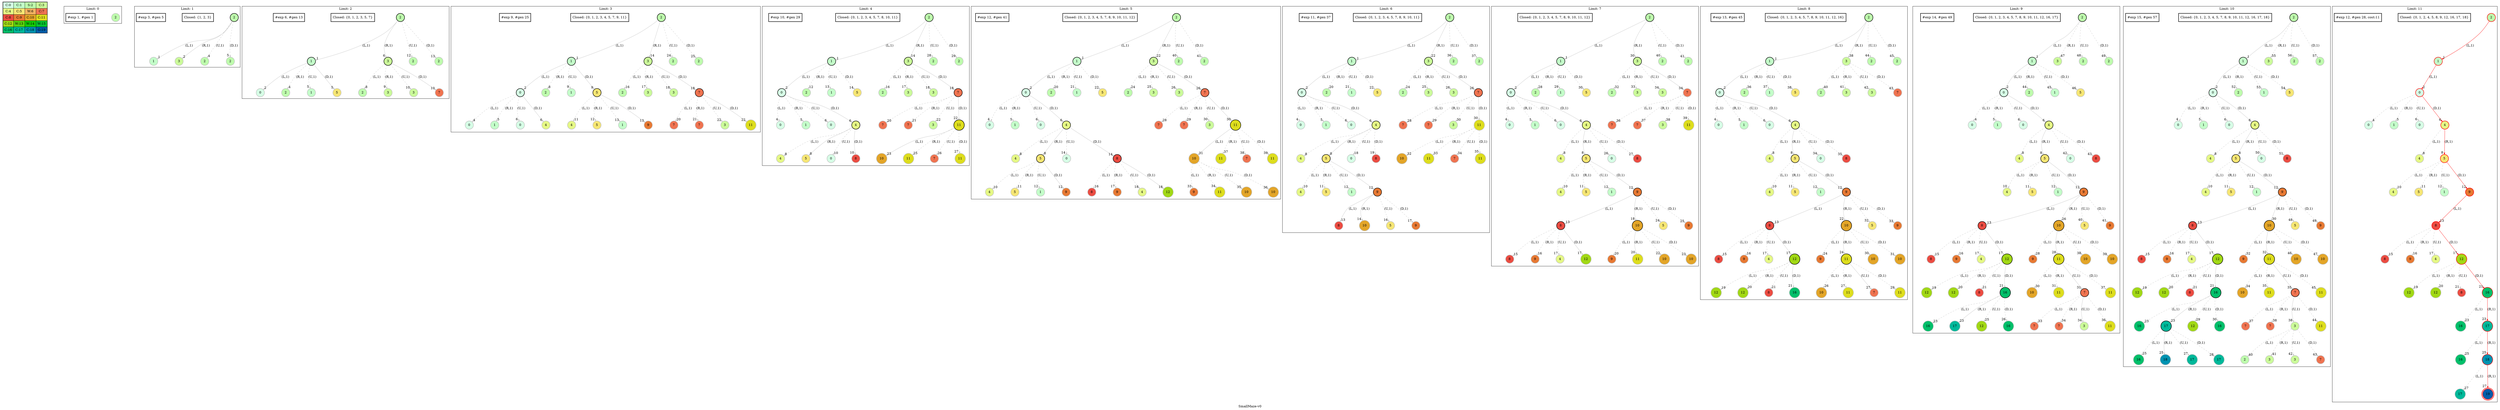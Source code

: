 digraph SmallMaze { label="SmallMaze-v0" nodesep=1 ranksep="1.2" node [shape=circle penwidth=2] edge [arrowsize=0.7] 
subgraph MAP {label=Map;map [shape=plaintext label=<<table border="1" cellpadding="5" cellspacing="0" cellborder="1"><tr><td bgcolor="0.39803922 0.15947579 0.99679532 1.        ">C:0</td><td bgcolor="0.35098039 0.23194764 0.99315867 1.        ">C:1</td><td bgcolor="0.29607843 0.31486959 0.98720184 1.        ">S:2</td><td bgcolor="0.24901961 0.38410575 0.98063477 1.        ">C:3</td></tr><tr><td bgcolor="0.19411765 0.46220388 0.97128103 1.        ">C:4</td><td bgcolor="0.14705882 0.52643216 0.96182564 1.        ">C:5</td><td bgcolor="0.09215686 0.59770746 0.94913494 1.        ">W:6</td><td bgcolor="0.0372549  0.66454018 0.93467977 1.        ">C:7</td></tr><tr><td bgcolor="0.00980392 0.71791192 0.92090552 1.        ">C:8</td><td bgcolor="0.06470588 0.77520398 0.9032472  1.        ">C:9</td><td bgcolor="0.11176471 0.81974048 0.88677369 1.        ">C:10</td><td bgcolor="0.16666667 0.8660254  0.8660254  1.        ">C:11</td></tr><tr><td bgcolor="0.21372549 0.9005867  0.84695821 1.        ">C:12</td><td bgcolor="0.26862745 0.93467977 0.82325295 1.        ">W:13</td><td bgcolor="0.32352941 0.96182564 0.79801723 1.        ">W:14</td><td bgcolor="0.37058824 0.97940977 0.77520398 1.        ">W:15</td></tr><tr><td bgcolor="0.4254902  0.99315867 0.74725253 1.        ">C:16</td><td bgcolor="0.47254902 0.99907048 0.72218645 1.        ">C:17</td><td bgcolor="0.52745098 0.99907048 0.69169844 1.        ">C:18</td><td bgcolor="0.5745098  0.99315867 0.66454018 1.        ">G:19</td></tr></table>>]} 
subgraph cluster0 { label="Limit: 0"    "0_2" [label="2" style=filled color=grey fillcolor="0.29607843 0.31486959 0.98720184 1.        " ]; "#exp 1, #gen 1" [ shape=box ]; }
subgraph cluster1 { label="Limit: 1"    "1_2" [label="2" style=filled color=grey fillcolor="0.29607843 0.31486959 0.98720184 1.        " ];
"1_2" [label="2" style=filled color=black fillcolor="0.29607843 0.31486959 0.98720184 1.        " ];"1_2.1-0" [label="1" style=filled color=grey fillcolor="0.35098039 0.23194764 0.99315867 1.        " ]; "1_2" -> "1_2.1-0" [label="(L,1)" headlabel=" 1 " style="" color=grey ]; "1_c" [label="Closed: {2}" shape=box]; 
"1_2.3-1" [label="3" style=filled color=grey fillcolor="0.24901961 0.38410575 0.98063477 1.        " ]; "1_2" -> "1_2.3-1" [label="(R,1)" headlabel=" 2 " style="" color=grey ]; "1_c" [label="Closed: {1, 2}" shape=box]; 
"1_2.2-2" [label="2" style=filled color=grey fillcolor="0.29607843 0.31486959 0.98720184 1.        " ]; "1_2" -> "1_2.2-2" [label="(U,1)" headlabel=" 4 " style="dashed" color=grey ]; "1_c" [label="Closed: {1, 2, 3}" shape=box]; 
"1_2.2-3" [label="2" style=filled color=grey fillcolor="0.29607843 0.31486959 0.98720184 1.        " ]; "1_2" -> "1_2.2-3" [label="(D,1)" headlabel=" 5 " style="dashed" color=grey ]; "1_c" [label="Closed: {1, 2, 3}" shape=box]; 
 "#exp 3, #gen 5" [ shape=box ]; }
subgraph cluster2 { label="Limit: 2"    "2_2" [label="2" style=filled color=grey fillcolor="0.29607843 0.31486959 0.98720184 1.        " ];
"2_2" [label="2" style=filled color=black fillcolor="0.29607843 0.31486959 0.98720184 1.        " ];"2_2.1-0" [label="1" style=filled color=grey fillcolor="0.35098039 0.23194764 0.99315867 1.        " ]; "2_2" -> "2_2.1-0" [label="(L,1)" headlabel=" 1 " style="" color=grey ]; "2_c" [label="Closed: {2}" shape=box]; 
"2_2.1-0" [label="1" style=filled color=black fillcolor="0.35098039 0.23194764 0.99315867 1.        " ];"2_2.1.0-0" [label="0" style=filled color=grey fillcolor="0.39803922 0.15947579 0.99679532 1.        " ]; "2_2.1-0" -> "2_2.1.0-0" [label="(L,1)" headlabel=" 2 " style="" color=grey ]; "2_c" [label="Closed: {1, 2}" shape=box]; 
"2_2.1.2-1" [label="2" style=filled color=grey fillcolor="0.29607843 0.31486959 0.98720184 1.        " ]; "2_2.1-0" -> "2_2.1.2-1" [label="(R,1)" headlabel=" 4 " style="dashed" color=grey ]; "2_c" [label="Closed: {0, 1, 2}" shape=box]; 
"2_2.1.1-2" [label="1" style=filled color=grey fillcolor="0.35098039 0.23194764 0.99315867 1.        " ]; "2_2.1-0" -> "2_2.1.1-2" [label="(U,1)" headlabel=" 5 " style="dashed" color=grey ]; "2_c" [label="Closed: {0, 1, 2}" shape=box]; 
"2_2.1.5-3" [label="5" style=filled color=grey fillcolor="0.14705882 0.52643216 0.96182564 1.        " ]; "2_2.1-0" -> "2_2.1.5-3" [label="(D,1)" headlabel=" 5 " style="" color=grey ]; "2_c" [label="Closed: {0, 1, 2}" shape=box]; 
"2_2.3-1" [label="3" style=filled color=grey fillcolor="0.24901961 0.38410575 0.98063477 1.        " ]; "2_2" -> "2_2.3-1" [label="(R,1)" headlabel=" 6 " style="" color=grey ]; "2_c" [label="Closed: {0, 1, 2, 5}" shape=box]; 
"2_2.3.2-0" [label="2" style=filled color=grey fillcolor="0.29607843 0.31486959 0.98720184 1.        " ]; "2_2.3-1" -> "2_2.3.2-0" [label="(L,1)" headlabel=" 8 " style="dashed" color=grey ]; "2_c" [label="Closed: {0, 1, 2, 3, 5}" shape=box]; 
"2_2.3.3-1" [label="3" style=filled color=grey fillcolor="0.24901961 0.38410575 0.98063477 1.        " ]; "2_2.3-1" -> "2_2.3.3-1" [label="(R,1)" headlabel=" 9 " style="dashed" color=grey ]; "2_c" [label="Closed: {0, 1, 2, 3, 5}" shape=box]; 
"2_2.3.3-2" [label="3" style=filled color=grey fillcolor="0.24901961 0.38410575 0.98063477 1.        " ]; "2_2.3-1" -> "2_2.3.3-2" [label="(U,1)" headlabel=" 10 " style="dashed" color=grey ]; "2_c" [label="Closed: {0, 1, 2, 3, 5}" shape=box]; 
"2_2.3-1" [label="3" style=filled color=black fillcolor="0.24901961 0.38410575 0.98063477 1.        " ];"2_2.3.7-3" [label="7" style=filled color=grey fillcolor="0.0372549  0.66454018 0.93467977 1.        " ]; "2_2.3-1" -> "2_2.3.7-3" [label="(D,1)" headlabel=" 10 " style="" color=grey ]; "2_c" [label="Closed: {0, 1, 2, 3, 5}" shape=box]; 
"2_2.2-2" [label="2" style=filled color=grey fillcolor="0.29607843 0.31486959 0.98720184 1.        " ]; "2_2" -> "2_2.2-2" [label="(U,1)" headlabel=" 12 " style="dashed" color=grey ]; "2_c" [label="Closed: {0, 1, 2, 3, 5, 7}" shape=box]; 
"2_2.2-3" [label="2" style=filled color=grey fillcolor="0.29607843 0.31486959 0.98720184 1.        " ]; "2_2" -> "2_2.2-3" [label="(D,1)" headlabel=" 13 " style="dashed" color=grey ]; "2_c" [label="Closed: {0, 1, 2, 3, 5, 7}" shape=box]; 
 "#exp 6, #gen 13" [ shape=box ]; }
subgraph cluster3 { label="Limit: 3"    "3_2" [label="2" style=filled color=grey fillcolor="0.29607843 0.31486959 0.98720184 1.        " ];
"3_2" [label="2" style=filled color=black fillcolor="0.29607843 0.31486959 0.98720184 1.        " ];"3_2.1-0" [label="1" style=filled color=grey fillcolor="0.35098039 0.23194764 0.99315867 1.        " ]; "3_2" -> "3_2.1-0" [label="(L,1)" headlabel=" 1 " style="" color=grey ]; "3_c" [label="Closed: {2}" shape=box]; 
"3_2.1-0" [label="1" style=filled color=black fillcolor="0.35098039 0.23194764 0.99315867 1.        " ];"3_2.1.0-0" [label="0" style=filled color=grey fillcolor="0.39803922 0.15947579 0.99679532 1.        " ]; "3_2.1-0" -> "3_2.1.0-0" [label="(L,1)" headlabel=" 2 " style="" color=grey ]; "3_c" [label="Closed: {1, 2}" shape=box]; 
"3_2.1.0.0-0" [label="0" style=filled color=grey fillcolor="0.39803922 0.15947579 0.99679532 1.        " ]; "3_2.1.0-0" -> "3_2.1.0.0-0" [label="(L,1)" headlabel=" 4 " style="dashed" color=grey ]; "3_c" [label="Closed: {0, 1, 2}" shape=box]; 
"3_2.1.0.1-1" [label="1" style=filled color=grey fillcolor="0.35098039 0.23194764 0.99315867 1.        " ]; "3_2.1.0-0" -> "3_2.1.0.1-1" [label="(R,1)" headlabel=" 5 " style="dashed" color=grey ]; "3_c" [label="Closed: {0, 1, 2}" shape=box]; 
"3_2.1.0.0-2" [label="0" style=filled color=grey fillcolor="0.39803922 0.15947579 0.99679532 1.        " ]; "3_2.1.0-0" -> "3_2.1.0.0-2" [label="(U,1)" headlabel=" 6 " style="dashed" color=grey ]; "3_c" [label="Closed: {0, 1, 2}" shape=box]; 
"3_2.1.0-0" [label="0" style=filled color=black fillcolor="0.39803922 0.15947579 0.99679532 1.        " ];"3_2.1.0.4-3" [label="4" style=filled color=grey fillcolor="0.19411765 0.46220388 0.97128103 1.        " ]; "3_2.1.0-0" -> "3_2.1.0.4-3" [label="(D,1)" headlabel=" 6 " style="" color=grey ]; "3_c" [label="Closed: {0, 1, 2}" shape=box]; 
"3_2.1.2-1" [label="2" style=filled color=grey fillcolor="0.29607843 0.31486959 0.98720184 1.        " ]; "3_2.1-0" -> "3_2.1.2-1" [label="(R,1)" headlabel=" 8 " style="dashed" color=grey ]; "3_c" [label="Closed: {0, 1, 2, 4}" shape=box]; 
"3_2.1.1-2" [label="1" style=filled color=grey fillcolor="0.35098039 0.23194764 0.99315867 1.        " ]; "3_2.1-0" -> "3_2.1.1-2" [label="(U,1)" headlabel=" 9 " style="dashed" color=grey ]; "3_c" [label="Closed: {0, 1, 2, 4}" shape=box]; 
"3_2.1.5-3" [label="5" style=filled color=grey fillcolor="0.14705882 0.52643216 0.96182564 1.        " ]; "3_2.1-0" -> "3_2.1.5-3" [label="(D,1)" headlabel=" 9 " style="" color=grey ]; "3_c" [label="Closed: {0, 1, 2, 4}" shape=box]; 
"3_2.1.5.4-0" [label="4" style=filled color=grey fillcolor="0.19411765 0.46220388 0.97128103 1.        " ]; "3_2.1.5-3" -> "3_2.1.5.4-0" [label="(L,1)" headlabel=" 11 " style="dashed" color=grey ]; "3_c" [label="Closed: {0, 1, 2, 4, 5}" shape=box]; 
"3_2.1.5.5-1" [label="5" style=filled color=grey fillcolor="0.14705882 0.52643216 0.96182564 1.        " ]; "3_2.1.5-3" -> "3_2.1.5.5-1" [label="(R,1)" headlabel=" 12 " style="dashed" color=grey ]; "3_c" [label="Closed: {0, 1, 2, 4, 5}" shape=box]; 
"3_2.1.5.1-2" [label="1" style=filled color=grey fillcolor="0.35098039 0.23194764 0.99315867 1.        " ]; "3_2.1.5-3" -> "3_2.1.5.1-2" [label="(U,1)" headlabel=" 13 " style="dashed" color=grey ]; "3_c" [label="Closed: {0, 1, 2, 4, 5}" shape=box]; 
"3_2.1.5-3" [label="5" style=filled color=black fillcolor="0.14705882 0.52643216 0.96182564 1.        " ];"3_2.1.5.9-3" [label="9" style=filled color=grey fillcolor="0.06470588 0.77520398 0.9032472  1.        " ]; "3_2.1.5-3" -> "3_2.1.5.9-3" [label="(D,1)" headlabel=" 13 " style="" color=grey ]; "3_c" [label="Closed: {0, 1, 2, 4, 5}" shape=box]; 
"3_2.3-1" [label="3" style=filled color=grey fillcolor="0.24901961 0.38410575 0.98063477 1.        " ]; "3_2" -> "3_2.3-1" [label="(R,1)" headlabel=" 14 " style="" color=grey ]; "3_c" [label="Closed: {0, 1, 2, 4, 5, 9}" shape=box]; 
"3_2.3.2-0" [label="2" style=filled color=grey fillcolor="0.29607843 0.31486959 0.98720184 1.        " ]; "3_2.3-1" -> "3_2.3.2-0" [label="(L,1)" headlabel=" 16 " style="dashed" color=grey ]; "3_c" [label="Closed: {0, 1, 2, 3, 4, 5, 9}" shape=box]; 
"3_2.3.3-1" [label="3" style=filled color=grey fillcolor="0.24901961 0.38410575 0.98063477 1.        " ]; "3_2.3-1" -> "3_2.3.3-1" [label="(R,1)" headlabel=" 17 " style="dashed" color=grey ]; "3_c" [label="Closed: {0, 1, 2, 3, 4, 5, 9}" shape=box]; 
"3_2.3.3-2" [label="3" style=filled color=grey fillcolor="0.24901961 0.38410575 0.98063477 1.        " ]; "3_2.3-1" -> "3_2.3.3-2" [label="(U,1)" headlabel=" 18 " style="dashed" color=grey ]; "3_c" [label="Closed: {0, 1, 2, 3, 4, 5, 9}" shape=box]; 
"3_2.3-1" [label="3" style=filled color=black fillcolor="0.24901961 0.38410575 0.98063477 1.        " ];"3_2.3.7-3" [label="7" style=filled color=grey fillcolor="0.0372549  0.66454018 0.93467977 1.        " ]; "3_2.3-1" -> "3_2.3.7-3" [label="(D,1)" headlabel=" 18 " style="" color=grey ]; "3_c" [label="Closed: {0, 1, 2, 3, 4, 5, 9}" shape=box]; 
"3_2.3.7.7-0" [label="7" style=filled color=grey fillcolor="0.0372549  0.66454018 0.93467977 1.        " ]; "3_2.3.7-3" -> "3_2.3.7.7-0" [label="(L,1)" headlabel=" 20 " style="dashed" color=grey ]; "3_c" [label="Closed: {0, 1, 2, 3, 4, 5, 7, 9}" shape=box]; 
"3_2.3.7.7-1" [label="7" style=filled color=grey fillcolor="0.0372549  0.66454018 0.93467977 1.        " ]; "3_2.3.7-3" -> "3_2.3.7.7-1" [label="(R,1)" headlabel=" 21 " style="dashed" color=grey ]; "3_c" [label="Closed: {0, 1, 2, 3, 4, 5, 7, 9}" shape=box]; 
"3_2.3.7.3-2" [label="3" style=filled color=grey fillcolor="0.24901961 0.38410575 0.98063477 1.        " ]; "3_2.3.7-3" -> "3_2.3.7.3-2" [label="(U,1)" headlabel=" 22 " style="dashed" color=grey ]; "3_c" [label="Closed: {0, 1, 2, 3, 4, 5, 7, 9}" shape=box]; 
"3_2.3.7-3" [label="7" style=filled color=black fillcolor="0.0372549  0.66454018 0.93467977 1.        " ];"3_2.3.7.11-3" [label="11" style=filled color=grey fillcolor="0.16666667 0.8660254  0.8660254  1.        " ]; "3_2.3.7-3" -> "3_2.3.7.11-3" [label="(D,1)" headlabel=" 22 " style="" color=grey ]; "3_c" [label="Closed: {0, 1, 2, 3, 4, 5, 7, 9}" shape=box]; 
"3_2.2-2" [label="2" style=filled color=grey fillcolor="0.29607843 0.31486959 0.98720184 1.        " ]; "3_2" -> "3_2.2-2" [label="(U,1)" headlabel=" 24 " style="dashed" color=grey ]; "3_c" [label="Closed: {0, 1, 2, 3, 4, 5, 7, 9, 11}" shape=box]; 
"3_2.2-3" [label="2" style=filled color=grey fillcolor="0.29607843 0.31486959 0.98720184 1.        " ]; "3_2" -> "3_2.2-3" [label="(D,1)" headlabel=" 25 " style="dashed" color=grey ]; "3_c" [label="Closed: {0, 1, 2, 3, 4, 5, 7, 9, 11}" shape=box]; 
 "#exp 9, #gen 25" [ shape=box ]; }
subgraph cluster4 { label="Limit: 4"    "4_2" [label="2" style=filled color=grey fillcolor="0.29607843 0.31486959 0.98720184 1.        " ];
"4_2" [label="2" style=filled color=black fillcolor="0.29607843 0.31486959 0.98720184 1.        " ];"4_2.1-0" [label="1" style=filled color=grey fillcolor="0.35098039 0.23194764 0.99315867 1.        " ]; "4_2" -> "4_2.1-0" [label="(L,1)" headlabel=" 1 " style="" color=grey ]; "4_c" [label="Closed: {2}" shape=box]; 
"4_2.1-0" [label="1" style=filled color=black fillcolor="0.35098039 0.23194764 0.99315867 1.        " ];"4_2.1.0-0" [label="0" style=filled color=grey fillcolor="0.39803922 0.15947579 0.99679532 1.        " ]; "4_2.1-0" -> "4_2.1.0-0" [label="(L,1)" headlabel=" 2 " style="" color=grey ]; "4_c" [label="Closed: {1, 2}" shape=box]; 
"4_2.1.0.0-0" [label="0" style=filled color=grey fillcolor="0.39803922 0.15947579 0.99679532 1.        " ]; "4_2.1.0-0" -> "4_2.1.0.0-0" [label="(L,1)" headlabel=" 4 " style="dashed" color=grey ]; "4_c" [label="Closed: {0, 1, 2}" shape=box]; 
"4_2.1.0.1-1" [label="1" style=filled color=grey fillcolor="0.35098039 0.23194764 0.99315867 1.        " ]; "4_2.1.0-0" -> "4_2.1.0.1-1" [label="(R,1)" headlabel=" 5 " style="dashed" color=grey ]; "4_c" [label="Closed: {0, 1, 2}" shape=box]; 
"4_2.1.0.0-2" [label="0" style=filled color=grey fillcolor="0.39803922 0.15947579 0.99679532 1.        " ]; "4_2.1.0-0" -> "4_2.1.0.0-2" [label="(U,1)" headlabel=" 6 " style="dashed" color=grey ]; "4_c" [label="Closed: {0, 1, 2}" shape=box]; 
"4_2.1.0-0" [label="0" style=filled color=black fillcolor="0.39803922 0.15947579 0.99679532 1.        " ];"4_2.1.0.4-3" [label="4" style=filled color=grey fillcolor="0.19411765 0.46220388 0.97128103 1.        " ]; "4_2.1.0-0" -> "4_2.1.0.4-3" [label="(D,1)" headlabel=" 6 " style="" color=grey ]; "4_c" [label="Closed: {0, 1, 2}" shape=box]; 
"4_2.1.0.4.4-0" [label="4" style=filled color=grey fillcolor="0.19411765 0.46220388 0.97128103 1.        " ]; "4_2.1.0.4-3" -> "4_2.1.0.4.4-0" [label="(L,1)" headlabel=" 8 " style="dashed" color=grey ]; "4_c" [label="Closed: {0, 1, 2, 4}" shape=box]; 
"4_2.1.0.4-3" [label="4" style=filled color=black fillcolor="0.19411765 0.46220388 0.97128103 1.        " ];"4_2.1.0.4.5-1" [label="5" style=filled color=grey fillcolor="0.14705882 0.52643216 0.96182564 1.        " ]; "4_2.1.0.4-3" -> "4_2.1.0.4.5-1" [label="(R,1)" headlabel=" 8 " style="" color=grey ]; "4_c" [label="Closed: {0, 1, 2, 4}" shape=box]; 
"4_2.1.0.4.0-2" [label="0" style=filled color=grey fillcolor="0.39803922 0.15947579 0.99679532 1.        " ]; "4_2.1.0.4-3" -> "4_2.1.0.4.0-2" [label="(U,1)" headlabel=" 10 " style="dashed" color=grey ]; "4_c" [label="Closed: {0, 1, 2, 4, 5}" shape=box]; 
"4_2.1.0.4.8-3" [label="8" style=filled color=grey fillcolor="0.00980392 0.71791192 0.92090552 1.        " ]; "4_2.1.0.4-3" -> "4_2.1.0.4.8-3" [label="(D,1)" headlabel=" 10 " style="" color=grey ]; "4_c" [label="Closed: {0, 1, 2, 4, 5}" shape=box]; 
"4_2.1.2-1" [label="2" style=filled color=grey fillcolor="0.29607843 0.31486959 0.98720184 1.        " ]; "4_2.1-0" -> "4_2.1.2-1" [label="(R,1)" headlabel=" 12 " style="dashed" color=grey ]; "4_c" [label="Closed: {0, 1, 2, 4, 5, 8}" shape=box]; 
"4_2.1.1-2" [label="1" style=filled color=grey fillcolor="0.35098039 0.23194764 0.99315867 1.        " ]; "4_2.1-0" -> "4_2.1.1-2" [label="(U,1)" headlabel=" 13 " style="dashed" color=grey ]; "4_c" [label="Closed: {0, 1, 2, 4, 5, 8}" shape=box]; 
"4_2.1.5-3" [label="5" style=filled color=grey fillcolor="0.14705882 0.52643216 0.96182564 1.        " ]; "4_2.1-0" -> "4_2.1.5-3" [label="(D,1)" headlabel=" 14 " style="dashed" color=grey ]; "4_c" [label="Closed: {0, 1, 2, 4, 5, 8}" shape=box]; 
"4_2.3-1" [label="3" style=filled color=grey fillcolor="0.24901961 0.38410575 0.98063477 1.        " ]; "4_2" -> "4_2.3-1" [label="(R,1)" headlabel=" 14 " style="" color=grey ]; "4_c" [label="Closed: {0, 1, 2, 4, 5, 8}" shape=box]; 
"4_2.3.2-0" [label="2" style=filled color=grey fillcolor="0.29607843 0.31486959 0.98720184 1.        " ]; "4_2.3-1" -> "4_2.3.2-0" [label="(L,1)" headlabel=" 16 " style="dashed" color=grey ]; "4_c" [label="Closed: {0, 1, 2, 3, 4, 5, 8}" shape=box]; 
"4_2.3.3-1" [label="3" style=filled color=grey fillcolor="0.24901961 0.38410575 0.98063477 1.        " ]; "4_2.3-1" -> "4_2.3.3-1" [label="(R,1)" headlabel=" 17 " style="dashed" color=grey ]; "4_c" [label="Closed: {0, 1, 2, 3, 4, 5, 8}" shape=box]; 
"4_2.3.3-2" [label="3" style=filled color=grey fillcolor="0.24901961 0.38410575 0.98063477 1.        " ]; "4_2.3-1" -> "4_2.3.3-2" [label="(U,1)" headlabel=" 18 " style="dashed" color=grey ]; "4_c" [label="Closed: {0, 1, 2, 3, 4, 5, 8}" shape=box]; 
"4_2.3-1" [label="3" style=filled color=black fillcolor="0.24901961 0.38410575 0.98063477 1.        " ];"4_2.3.7-3" [label="7" style=filled color=grey fillcolor="0.0372549  0.66454018 0.93467977 1.        " ]; "4_2.3-1" -> "4_2.3.7-3" [label="(D,1)" headlabel=" 18 " style="" color=grey ]; "4_c" [label="Closed: {0, 1, 2, 3, 4, 5, 8}" shape=box]; 
"4_2.3.7.7-0" [label="7" style=filled color=grey fillcolor="0.0372549  0.66454018 0.93467977 1.        " ]; "4_2.3.7-3" -> "4_2.3.7.7-0" [label="(L,1)" headlabel=" 20 " style="dashed" color=grey ]; "4_c" [label="Closed: {0, 1, 2, 3, 4, 5, 7, 8}" shape=box]; 
"4_2.3.7.7-1" [label="7" style=filled color=grey fillcolor="0.0372549  0.66454018 0.93467977 1.        " ]; "4_2.3.7-3" -> "4_2.3.7.7-1" [label="(R,1)" headlabel=" 21 " style="dashed" color=grey ]; "4_c" [label="Closed: {0, 1, 2, 3, 4, 5, 7, 8}" shape=box]; 
"4_2.3.7.3-2" [label="3" style=filled color=grey fillcolor="0.24901961 0.38410575 0.98063477 1.        " ]; "4_2.3.7-3" -> "4_2.3.7.3-2" [label="(U,1)" headlabel=" 22 " style="dashed" color=grey ]; "4_c" [label="Closed: {0, 1, 2, 3, 4, 5, 7, 8}" shape=box]; 
"4_2.3.7-3" [label="7" style=filled color=black fillcolor="0.0372549  0.66454018 0.93467977 1.        " ];"4_2.3.7.11-3" [label="11" style=filled color=grey fillcolor="0.16666667 0.8660254  0.8660254  1.        " ]; "4_2.3.7-3" -> "4_2.3.7.11-3" [label="(D,1)" headlabel=" 22 " style="" color=grey ]; "4_c" [label="Closed: {0, 1, 2, 3, 4, 5, 7, 8}" shape=box]; 
"4_2.3.7.11-3" [label="11" style=filled color=black fillcolor="0.16666667 0.8660254  0.8660254  1.        " ];"4_2.3.7.11.10-0" [label="10" style=filled color=grey fillcolor="0.11176471 0.81974048 0.88677369 1.        " ]; "4_2.3.7.11-3" -> "4_2.3.7.11.10-0" [label="(L,1)" headlabel=" 23 " style="" color=grey ]; "4_c" [label="Closed: {0, 1, 2, 3, 4, 5, 7, 8, 11}" shape=box]; 
"4_2.3.7.11.11-1" [label="11" style=filled color=grey fillcolor="0.16666667 0.8660254  0.8660254  1.        " ]; "4_2.3.7.11-3" -> "4_2.3.7.11.11-1" [label="(R,1)" headlabel=" 25 " style="dashed" color=grey ]; "4_c" [label="Closed: {0, 1, 2, 3, 4, 5, 7, 8, 10, 11}" shape=box]; 
"4_2.3.7.11.7-2" [label="7" style=filled color=grey fillcolor="0.0372549  0.66454018 0.93467977 1.        " ]; "4_2.3.7.11-3" -> "4_2.3.7.11.7-2" [label="(U,1)" headlabel=" 26 " style="dashed" color=grey ]; "4_c" [label="Closed: {0, 1, 2, 3, 4, 5, 7, 8, 10, 11}" shape=box]; 
"4_2.3.7.11.11-3" [label="11" style=filled color=grey fillcolor="0.16666667 0.8660254  0.8660254  1.        " ]; "4_2.3.7.11-3" -> "4_2.3.7.11.11-3" [label="(D,1)" headlabel=" 27 " style="dashed" color=grey ]; "4_c" [label="Closed: {0, 1, 2, 3, 4, 5, 7, 8, 10, 11}" shape=box]; 
"4_2.2-2" [label="2" style=filled color=grey fillcolor="0.29607843 0.31486959 0.98720184 1.        " ]; "4_2" -> "4_2.2-2" [label="(U,1)" headlabel=" 28 " style="dashed" color=grey ]; "4_c" [label="Closed: {0, 1, 2, 3, 4, 5, 7, 8, 10, 11}" shape=box]; 
"4_2.2-3" [label="2" style=filled color=grey fillcolor="0.29607843 0.31486959 0.98720184 1.        " ]; "4_2" -> "4_2.2-3" [label="(D,1)" headlabel=" 29 " style="dashed" color=grey ]; "4_c" [label="Closed: {0, 1, 2, 3, 4, 5, 7, 8, 10, 11}" shape=box]; 
 "#exp 10, #gen 29" [ shape=box ]; }
subgraph cluster5 { label="Limit: 5"    "5_2" [label="2" style=filled color=grey fillcolor="0.29607843 0.31486959 0.98720184 1.        " ];
"5_2" [label="2" style=filled color=black fillcolor="0.29607843 0.31486959 0.98720184 1.        " ];"5_2.1-0" [label="1" style=filled color=grey fillcolor="0.35098039 0.23194764 0.99315867 1.        " ]; "5_2" -> "5_2.1-0" [label="(L,1)" headlabel=" 1 " style="" color=grey ]; "5_c" [label="Closed: {2}" shape=box]; 
"5_2.1-0" [label="1" style=filled color=black fillcolor="0.35098039 0.23194764 0.99315867 1.        " ];"5_2.1.0-0" [label="0" style=filled color=grey fillcolor="0.39803922 0.15947579 0.99679532 1.        " ]; "5_2.1-0" -> "5_2.1.0-0" [label="(L,1)" headlabel=" 2 " style="" color=grey ]; "5_c" [label="Closed: {1, 2}" shape=box]; 
"5_2.1.0.0-0" [label="0" style=filled color=grey fillcolor="0.39803922 0.15947579 0.99679532 1.        " ]; "5_2.1.0-0" -> "5_2.1.0.0-0" [label="(L,1)" headlabel=" 4 " style="dashed" color=grey ]; "5_c" [label="Closed: {0, 1, 2}" shape=box]; 
"5_2.1.0.1-1" [label="1" style=filled color=grey fillcolor="0.35098039 0.23194764 0.99315867 1.        " ]; "5_2.1.0-0" -> "5_2.1.0.1-1" [label="(R,1)" headlabel=" 5 " style="dashed" color=grey ]; "5_c" [label="Closed: {0, 1, 2}" shape=box]; 
"5_2.1.0.0-2" [label="0" style=filled color=grey fillcolor="0.39803922 0.15947579 0.99679532 1.        " ]; "5_2.1.0-0" -> "5_2.1.0.0-2" [label="(U,1)" headlabel=" 6 " style="dashed" color=grey ]; "5_c" [label="Closed: {0, 1, 2}" shape=box]; 
"5_2.1.0-0" [label="0" style=filled color=black fillcolor="0.39803922 0.15947579 0.99679532 1.        " ];"5_2.1.0.4-3" [label="4" style=filled color=grey fillcolor="0.19411765 0.46220388 0.97128103 1.        " ]; "5_2.1.0-0" -> "5_2.1.0.4-3" [label="(D,1)" headlabel=" 6 " style="" color=grey ]; "5_c" [label="Closed: {0, 1, 2}" shape=box]; 
"5_2.1.0.4.4-0" [label="4" style=filled color=grey fillcolor="0.19411765 0.46220388 0.97128103 1.        " ]; "5_2.1.0.4-3" -> "5_2.1.0.4.4-0" [label="(L,1)" headlabel=" 8 " style="dashed" color=grey ]; "5_c" [label="Closed: {0, 1, 2, 4}" shape=box]; 
"5_2.1.0.4-3" [label="4" style=filled color=black fillcolor="0.19411765 0.46220388 0.97128103 1.        " ];"5_2.1.0.4.5-1" [label="5" style=filled color=grey fillcolor="0.14705882 0.52643216 0.96182564 1.        " ]; "5_2.1.0.4-3" -> "5_2.1.0.4.5-1" [label="(R,1)" headlabel=" 8 " style="" color=grey ]; "5_c" [label="Closed: {0, 1, 2, 4}" shape=box]; 
"5_2.1.0.4.5.4-0" [label="4" style=filled color=grey fillcolor="0.19411765 0.46220388 0.97128103 1.        " ]; "5_2.1.0.4.5-1" -> "5_2.1.0.4.5.4-0" [label="(L,1)" headlabel=" 10 " style="dashed" color=grey ]; "5_c" [label="Closed: {0, 1, 2, 4, 5}" shape=box]; 
"5_2.1.0.4.5.5-1" [label="5" style=filled color=grey fillcolor="0.14705882 0.52643216 0.96182564 1.        " ]; "5_2.1.0.4.5-1" -> "5_2.1.0.4.5.5-1" [label="(R,1)" headlabel=" 11 " style="dashed" color=grey ]; "5_c" [label="Closed: {0, 1, 2, 4, 5}" shape=box]; 
"5_2.1.0.4.5.1-2" [label="1" style=filled color=grey fillcolor="0.35098039 0.23194764 0.99315867 1.        " ]; "5_2.1.0.4.5-1" -> "5_2.1.0.4.5.1-2" [label="(U,1)" headlabel=" 12 " style="dashed" color=grey ]; "5_c" [label="Closed: {0, 1, 2, 4, 5}" shape=box]; 
"5_2.1.0.4.5-1" [label="5" style=filled color=black fillcolor="0.14705882 0.52643216 0.96182564 1.        " ];"5_2.1.0.4.5.9-3" [label="9" style=filled color=grey fillcolor="0.06470588 0.77520398 0.9032472  1.        " ]; "5_2.1.0.4.5-1" -> "5_2.1.0.4.5.9-3" [label="(D,1)" headlabel=" 12 " style="" color=grey ]; "5_c" [label="Closed: {0, 1, 2, 4, 5}" shape=box]; 
"5_2.1.0.4.0-2" [label="0" style=filled color=grey fillcolor="0.39803922 0.15947579 0.99679532 1.        " ]; "5_2.1.0.4-3" -> "5_2.1.0.4.0-2" [label="(U,1)" headlabel=" 14 " style="dashed" color=grey ]; "5_c" [label="Closed: {0, 1, 2, 4, 5, 9}" shape=box]; 
"5_2.1.0.4.8-3" [label="8" style=filled color=grey fillcolor="0.00980392 0.71791192 0.92090552 1.        " ]; "5_2.1.0.4-3" -> "5_2.1.0.4.8-3" [label="(D,1)" headlabel=" 14 " style="" color=grey ]; "5_c" [label="Closed: {0, 1, 2, 4, 5, 9}" shape=box]; 
"5_2.1.0.4.8.8-0" [label="8" style=filled color=grey fillcolor="0.00980392 0.71791192 0.92090552 1.        " ]; "5_2.1.0.4.8-3" -> "5_2.1.0.4.8.8-0" [label="(L,1)" headlabel=" 16 " style="dashed" color=grey ]; "5_c" [label="Closed: {0, 1, 2, 4, 5, 8, 9}" shape=box]; 
"5_2.1.0.4.8.9-1" [label="9" style=filled color=grey fillcolor="0.06470588 0.77520398 0.9032472  1.        " ]; "5_2.1.0.4.8-3" -> "5_2.1.0.4.8.9-1" [label="(R,1)" headlabel=" 17 " style="dashed" color=grey ]; "5_c" [label="Closed: {0, 1, 2, 4, 5, 8, 9}" shape=box]; 
"5_2.1.0.4.8.4-2" [label="4" style=filled color=grey fillcolor="0.19411765 0.46220388 0.97128103 1.        " ]; "5_2.1.0.4.8-3" -> "5_2.1.0.4.8.4-2" [label="(U,1)" headlabel=" 18 " style="dashed" color=grey ]; "5_c" [label="Closed: {0, 1, 2, 4, 5, 8, 9}" shape=box]; 
"5_2.1.0.4.8-3" [label="8" style=filled color=black fillcolor="0.00980392 0.71791192 0.92090552 1.        " ];"5_2.1.0.4.8.12-3" [label="12" style=filled color=grey fillcolor="0.21372549 0.9005867  0.84695821 1.        " ]; "5_2.1.0.4.8-3" -> "5_2.1.0.4.8.12-3" [label="(D,1)" headlabel=" 18 " style="" color=grey ]; "5_c" [label="Closed: {0, 1, 2, 4, 5, 8, 9}" shape=box]; 
"5_2.1.2-1" [label="2" style=filled color=grey fillcolor="0.29607843 0.31486959 0.98720184 1.        " ]; "5_2.1-0" -> "5_2.1.2-1" [label="(R,1)" headlabel=" 20 " style="dashed" color=grey ]; "5_c" [label="Closed: {0, 1, 2, 4, 5, 8, 9, 12}" shape=box]; 
"5_2.1.1-2" [label="1" style=filled color=grey fillcolor="0.35098039 0.23194764 0.99315867 1.        " ]; "5_2.1-0" -> "5_2.1.1-2" [label="(U,1)" headlabel=" 21 " style="dashed" color=grey ]; "5_c" [label="Closed: {0, 1, 2, 4, 5, 8, 9, 12}" shape=box]; 
"5_2.1.5-3" [label="5" style=filled color=grey fillcolor="0.14705882 0.52643216 0.96182564 1.        " ]; "5_2.1-0" -> "5_2.1.5-3" [label="(D,1)" headlabel=" 22 " style="dashed" color=grey ]; "5_c" [label="Closed: {0, 1, 2, 4, 5, 8, 9, 12}" shape=box]; 
"5_2.3-1" [label="3" style=filled color=grey fillcolor="0.24901961 0.38410575 0.98063477 1.        " ]; "5_2" -> "5_2.3-1" [label="(R,1)" headlabel=" 22 " style="" color=grey ]; "5_c" [label="Closed: {0, 1, 2, 4, 5, 8, 9, 12}" shape=box]; 
"5_2.3.2-0" [label="2" style=filled color=grey fillcolor="0.29607843 0.31486959 0.98720184 1.        " ]; "5_2.3-1" -> "5_2.3.2-0" [label="(L,1)" headlabel=" 24 " style="dashed" color=grey ]; "5_c" [label="Closed: {0, 1, 2, 3, 4, 5, 8, 9, 12}" shape=box]; 
"5_2.3.3-1" [label="3" style=filled color=grey fillcolor="0.24901961 0.38410575 0.98063477 1.        " ]; "5_2.3-1" -> "5_2.3.3-1" [label="(R,1)" headlabel=" 25 " style="dashed" color=grey ]; "5_c" [label="Closed: {0, 1, 2, 3, 4, 5, 8, 9, 12}" shape=box]; 
"5_2.3.3-2" [label="3" style=filled color=grey fillcolor="0.24901961 0.38410575 0.98063477 1.        " ]; "5_2.3-1" -> "5_2.3.3-2" [label="(U,1)" headlabel=" 26 " style="dashed" color=grey ]; "5_c" [label="Closed: {0, 1, 2, 3, 4, 5, 8, 9, 12}" shape=box]; 
"5_2.3-1" [label="3" style=filled color=black fillcolor="0.24901961 0.38410575 0.98063477 1.        " ];"5_2.3.7-3" [label="7" style=filled color=grey fillcolor="0.0372549  0.66454018 0.93467977 1.        " ]; "5_2.3-1" -> "5_2.3.7-3" [label="(D,1)" headlabel=" 26 " style="" color=grey ]; "5_c" [label="Closed: {0, 1, 2, 3, 4, 5, 8, 9, 12}" shape=box]; 
"5_2.3.7.7-0" [label="7" style=filled color=grey fillcolor="0.0372549  0.66454018 0.93467977 1.        " ]; "5_2.3.7-3" -> "5_2.3.7.7-0" [label="(L,1)" headlabel=" 28 " style="dashed" color=grey ]; "5_c" [label="Closed: {0, 1, 2, 3, 4, 5, 7, 8, 9, 12}" shape=box]; 
"5_2.3.7.7-1" [label="7" style=filled color=grey fillcolor="0.0372549  0.66454018 0.93467977 1.        " ]; "5_2.3.7-3" -> "5_2.3.7.7-1" [label="(R,1)" headlabel=" 29 " style="dashed" color=grey ]; "5_c" [label="Closed: {0, 1, 2, 3, 4, 5, 7, 8, 9, 12}" shape=box]; 
"5_2.3.7.3-2" [label="3" style=filled color=grey fillcolor="0.24901961 0.38410575 0.98063477 1.        " ]; "5_2.3.7-3" -> "5_2.3.7.3-2" [label="(U,1)" headlabel=" 30 " style="dashed" color=grey ]; "5_c" [label="Closed: {0, 1, 2, 3, 4, 5, 7, 8, 9, 12}" shape=box]; 
"5_2.3.7-3" [label="7" style=filled color=black fillcolor="0.0372549  0.66454018 0.93467977 1.        " ];"5_2.3.7.11-3" [label="11" style=filled color=grey fillcolor="0.16666667 0.8660254  0.8660254  1.        " ]; "5_2.3.7-3" -> "5_2.3.7.11-3" [label="(D,1)" headlabel=" 30 " style="" color=grey ]; "5_c" [label="Closed: {0, 1, 2, 3, 4, 5, 7, 8, 9, 12}" shape=box]; 
"5_2.3.7.11-3" [label="11" style=filled color=black fillcolor="0.16666667 0.8660254  0.8660254  1.        " ];"5_2.3.7.11.10-0" [label="10" style=filled color=grey fillcolor="0.11176471 0.81974048 0.88677369 1.        " ]; "5_2.3.7.11-3" -> "5_2.3.7.11.10-0" [label="(L,1)" headlabel=" 31 " style="" color=grey ]; "5_c" [label="Closed: {0, 1, 2, 3, 4, 5, 7, 8, 9, 11, 12}" shape=box]; 
"5_2.3.7.11.10.9-0" [label="9" style=filled color=grey fillcolor="0.06470588 0.77520398 0.9032472  1.        " ]; "5_2.3.7.11.10-0" -> "5_2.3.7.11.10.9-0" [label="(L,1)" headlabel=" 33 " style="dashed" color=grey ]; "5_c" [label="Closed: {0, 1, 2, 3, 4, 5, 7, 8, 9, 10, 11, 12}" shape=box]; 
"5_2.3.7.11.10.11-1" [label="11" style=filled color=grey fillcolor="0.16666667 0.8660254  0.8660254  1.        " ]; "5_2.3.7.11.10-0" -> "5_2.3.7.11.10.11-1" [label="(R,1)" headlabel=" 34 " style="dashed" color=grey ]; "5_c" [label="Closed: {0, 1, 2, 3, 4, 5, 7, 8, 9, 10, 11, 12}" shape=box]; 
"5_2.3.7.11.10.10-2" [label="10" style=filled color=grey fillcolor="0.11176471 0.81974048 0.88677369 1.        " ]; "5_2.3.7.11.10-0" -> "5_2.3.7.11.10.10-2" [label="(U,1)" headlabel=" 35 " style="dashed" color=grey ]; "5_c" [label="Closed: {0, 1, 2, 3, 4, 5, 7, 8, 9, 10, 11, 12}" shape=box]; 
"5_2.3.7.11.10.10-3" [label="10" style=filled color=grey fillcolor="0.11176471 0.81974048 0.88677369 1.        " ]; "5_2.3.7.11.10-0" -> "5_2.3.7.11.10.10-3" [label="(D,1)" headlabel=" 36 " style="dashed" color=grey ]; "5_c" [label="Closed: {0, 1, 2, 3, 4, 5, 7, 8, 9, 10, 11, 12}" shape=box]; 
"5_2.3.7.11.11-1" [label="11" style=filled color=grey fillcolor="0.16666667 0.8660254  0.8660254  1.        " ]; "5_2.3.7.11-3" -> "5_2.3.7.11.11-1" [label="(R,1)" headlabel=" 37 " style="dashed" color=grey ]; "5_c" [label="Closed: {0, 1, 2, 3, 4, 5, 7, 8, 9, 10, 11, 12}" shape=box]; 
"5_2.3.7.11.7-2" [label="7" style=filled color=grey fillcolor="0.0372549  0.66454018 0.93467977 1.        " ]; "5_2.3.7.11-3" -> "5_2.3.7.11.7-2" [label="(U,1)" headlabel=" 38 " style="dashed" color=grey ]; "5_c" [label="Closed: {0, 1, 2, 3, 4, 5, 7, 8, 9, 10, 11, 12}" shape=box]; 
"5_2.3.7.11.11-3" [label="11" style=filled color=grey fillcolor="0.16666667 0.8660254  0.8660254  1.        " ]; "5_2.3.7.11-3" -> "5_2.3.7.11.11-3" [label="(D,1)" headlabel=" 39 " style="dashed" color=grey ]; "5_c" [label="Closed: {0, 1, 2, 3, 4, 5, 7, 8, 9, 10, 11, 12}" shape=box]; 
"5_2.2-2" [label="2" style=filled color=grey fillcolor="0.29607843 0.31486959 0.98720184 1.        " ]; "5_2" -> "5_2.2-2" [label="(U,1)" headlabel=" 40 " style="dashed" color=grey ]; "5_c" [label="Closed: {0, 1, 2, 3, 4, 5, 7, 8, 9, 10, 11, 12}" shape=box]; 
"5_2.2-3" [label="2" style=filled color=grey fillcolor="0.29607843 0.31486959 0.98720184 1.        " ]; "5_2" -> "5_2.2-3" [label="(D,1)" headlabel=" 41 " style="dashed" color=grey ]; "5_c" [label="Closed: {0, 1, 2, 3, 4, 5, 7, 8, 9, 10, 11, 12}" shape=box]; 
 "#exp 12, #gen 41" [ shape=box ]; }
subgraph cluster6 { label="Limit: 6"    "6_2" [label="2" style=filled color=grey fillcolor="0.29607843 0.31486959 0.98720184 1.        " ];
"6_2" [label="2" style=filled color=black fillcolor="0.29607843 0.31486959 0.98720184 1.        " ];"6_2.1-0" [label="1" style=filled color=grey fillcolor="0.35098039 0.23194764 0.99315867 1.        " ]; "6_2" -> "6_2.1-0" [label="(L,1)" headlabel=" 1 " style="" color=grey ]; "6_c" [label="Closed: {2}" shape=box]; 
"6_2.1-0" [label="1" style=filled color=black fillcolor="0.35098039 0.23194764 0.99315867 1.        " ];"6_2.1.0-0" [label="0" style=filled color=grey fillcolor="0.39803922 0.15947579 0.99679532 1.        " ]; "6_2.1-0" -> "6_2.1.0-0" [label="(L,1)" headlabel=" 2 " style="" color=grey ]; "6_c" [label="Closed: {1, 2}" shape=box]; 
"6_2.1.0.0-0" [label="0" style=filled color=grey fillcolor="0.39803922 0.15947579 0.99679532 1.        " ]; "6_2.1.0-0" -> "6_2.1.0.0-0" [label="(L,1)" headlabel=" 4 " style="dashed" color=grey ]; "6_c" [label="Closed: {0, 1, 2}" shape=box]; 
"6_2.1.0.1-1" [label="1" style=filled color=grey fillcolor="0.35098039 0.23194764 0.99315867 1.        " ]; "6_2.1.0-0" -> "6_2.1.0.1-1" [label="(R,1)" headlabel=" 5 " style="dashed" color=grey ]; "6_c" [label="Closed: {0, 1, 2}" shape=box]; 
"6_2.1.0.0-2" [label="0" style=filled color=grey fillcolor="0.39803922 0.15947579 0.99679532 1.        " ]; "6_2.1.0-0" -> "6_2.1.0.0-2" [label="(U,1)" headlabel=" 6 " style="dashed" color=grey ]; "6_c" [label="Closed: {0, 1, 2}" shape=box]; 
"6_2.1.0-0" [label="0" style=filled color=black fillcolor="0.39803922 0.15947579 0.99679532 1.        " ];"6_2.1.0.4-3" [label="4" style=filled color=grey fillcolor="0.19411765 0.46220388 0.97128103 1.        " ]; "6_2.1.0-0" -> "6_2.1.0.4-3" [label="(D,1)" headlabel=" 6 " style="" color=grey ]; "6_c" [label="Closed: {0, 1, 2}" shape=box]; 
"6_2.1.0.4.4-0" [label="4" style=filled color=grey fillcolor="0.19411765 0.46220388 0.97128103 1.        " ]; "6_2.1.0.4-3" -> "6_2.1.0.4.4-0" [label="(L,1)" headlabel=" 8 " style="dashed" color=grey ]; "6_c" [label="Closed: {0, 1, 2, 4}" shape=box]; 
"6_2.1.0.4-3" [label="4" style=filled color=black fillcolor="0.19411765 0.46220388 0.97128103 1.        " ];"6_2.1.0.4.5-1" [label="5" style=filled color=grey fillcolor="0.14705882 0.52643216 0.96182564 1.        " ]; "6_2.1.0.4-3" -> "6_2.1.0.4.5-1" [label="(R,1)" headlabel=" 8 " style="" color=grey ]; "6_c" [label="Closed: {0, 1, 2, 4}" shape=box]; 
"6_2.1.0.4.5.4-0" [label="4" style=filled color=grey fillcolor="0.19411765 0.46220388 0.97128103 1.        " ]; "6_2.1.0.4.5-1" -> "6_2.1.0.4.5.4-0" [label="(L,1)" headlabel=" 10 " style="dashed" color=grey ]; "6_c" [label="Closed: {0, 1, 2, 4, 5}" shape=box]; 
"6_2.1.0.4.5.5-1" [label="5" style=filled color=grey fillcolor="0.14705882 0.52643216 0.96182564 1.        " ]; "6_2.1.0.4.5-1" -> "6_2.1.0.4.5.5-1" [label="(R,1)" headlabel=" 11 " style="dashed" color=grey ]; "6_c" [label="Closed: {0, 1, 2, 4, 5}" shape=box]; 
"6_2.1.0.4.5.1-2" [label="1" style=filled color=grey fillcolor="0.35098039 0.23194764 0.99315867 1.        " ]; "6_2.1.0.4.5-1" -> "6_2.1.0.4.5.1-2" [label="(U,1)" headlabel=" 12 " style="dashed" color=grey ]; "6_c" [label="Closed: {0, 1, 2, 4, 5}" shape=box]; 
"6_2.1.0.4.5-1" [label="5" style=filled color=black fillcolor="0.14705882 0.52643216 0.96182564 1.        " ];"6_2.1.0.4.5.9-3" [label="9" style=filled color=grey fillcolor="0.06470588 0.77520398 0.9032472  1.        " ]; "6_2.1.0.4.5-1" -> "6_2.1.0.4.5.9-3" [label="(D,1)" headlabel=" 12 " style="" color=grey ]; "6_c" [label="Closed: {0, 1, 2, 4, 5}" shape=box]; 
"6_2.1.0.4.5.9-3" [label="9" style=filled color=black fillcolor="0.06470588 0.77520398 0.9032472  1.        " ];"6_2.1.0.4.5.9.8-0" [label="8" style=filled color=grey fillcolor="0.00980392 0.71791192 0.92090552 1.        " ]; "6_2.1.0.4.5.9-3" -> "6_2.1.0.4.5.9.8-0" [label="(L,1)" headlabel=" 13 " style="" color=grey ]; "6_c" [label="Closed: {0, 1, 2, 4, 5, 9}" shape=box]; 
"6_2.1.0.4.5.9.10-1" [label="10" style=filled color=grey fillcolor="0.11176471 0.81974048 0.88677369 1.        " ]; "6_2.1.0.4.5.9-3" -> "6_2.1.0.4.5.9.10-1" [label="(R,1)" headlabel=" 14 " style="" color=grey ]; "6_c" [label="Closed: {0, 1, 2, 4, 5, 8, 9}" shape=box]; 
"6_2.1.0.4.5.9.5-2" [label="5" style=filled color=grey fillcolor="0.14705882 0.52643216 0.96182564 1.        " ]; "6_2.1.0.4.5.9-3" -> "6_2.1.0.4.5.9.5-2" [label="(U,1)" headlabel=" 16 " style="dashed" color=grey ]; "6_c" [label="Closed: {0, 1, 2, 4, 5, 8, 9, 10}" shape=box]; 
"6_2.1.0.4.5.9.9-3" [label="9" style=filled color=grey fillcolor="0.06470588 0.77520398 0.9032472  1.        " ]; "6_2.1.0.4.5.9-3" -> "6_2.1.0.4.5.9.9-3" [label="(D,1)" headlabel=" 17 " style="dashed" color=grey ]; "6_c" [label="Closed: {0, 1, 2, 4, 5, 8, 9, 10}" shape=box]; 
"6_2.1.0.4.0-2" [label="0" style=filled color=grey fillcolor="0.39803922 0.15947579 0.99679532 1.        " ]; "6_2.1.0.4-3" -> "6_2.1.0.4.0-2" [label="(U,1)" headlabel=" 18 " style="dashed" color=grey ]; "6_c" [label="Closed: {0, 1, 2, 4, 5, 8, 9, 10}" shape=box]; 
"6_2.1.0.4.8-3" [label="8" style=filled color=grey fillcolor="0.00980392 0.71791192 0.92090552 1.        " ]; "6_2.1.0.4-3" -> "6_2.1.0.4.8-3" [label="(D,1)" headlabel=" 19 " style="dashed" color=grey ]; "6_c" [label="Closed: {0, 1, 2, 4, 5, 8, 9, 10}" shape=box]; 
"6_2.1.2-1" [label="2" style=filled color=grey fillcolor="0.29607843 0.31486959 0.98720184 1.        " ]; "6_2.1-0" -> "6_2.1.2-1" [label="(R,1)" headlabel=" 20 " style="dashed" color=grey ]; "6_c" [label="Closed: {0, 1, 2, 4, 5, 8, 9, 10}" shape=box]; 
"6_2.1.1-2" [label="1" style=filled color=grey fillcolor="0.35098039 0.23194764 0.99315867 1.        " ]; "6_2.1-0" -> "6_2.1.1-2" [label="(U,1)" headlabel=" 21 " style="dashed" color=grey ]; "6_c" [label="Closed: {0, 1, 2, 4, 5, 8, 9, 10}" shape=box]; 
"6_2.1.5-3" [label="5" style=filled color=grey fillcolor="0.14705882 0.52643216 0.96182564 1.        " ]; "6_2.1-0" -> "6_2.1.5-3" [label="(D,1)" headlabel=" 22 " style="dashed" color=grey ]; "6_c" [label="Closed: {0, 1, 2, 4, 5, 8, 9, 10}" shape=box]; 
"6_2.3-1" [label="3" style=filled color=grey fillcolor="0.24901961 0.38410575 0.98063477 1.        " ]; "6_2" -> "6_2.3-1" [label="(R,1)" headlabel=" 22 " style="" color=grey ]; "6_c" [label="Closed: {0, 1, 2, 4, 5, 8, 9, 10}" shape=box]; 
"6_2.3.2-0" [label="2" style=filled color=grey fillcolor="0.29607843 0.31486959 0.98720184 1.        " ]; "6_2.3-1" -> "6_2.3.2-0" [label="(L,1)" headlabel=" 24 " style="dashed" color=grey ]; "6_c" [label="Closed: {0, 1, 2, 3, 4, 5, 8, 9, 10}" shape=box]; 
"6_2.3.3-1" [label="3" style=filled color=grey fillcolor="0.24901961 0.38410575 0.98063477 1.        " ]; "6_2.3-1" -> "6_2.3.3-1" [label="(R,1)" headlabel=" 25 " style="dashed" color=grey ]; "6_c" [label="Closed: {0, 1, 2, 3, 4, 5, 8, 9, 10}" shape=box]; 
"6_2.3.3-2" [label="3" style=filled color=grey fillcolor="0.24901961 0.38410575 0.98063477 1.        " ]; "6_2.3-1" -> "6_2.3.3-2" [label="(U,1)" headlabel=" 26 " style="dashed" color=grey ]; "6_c" [label="Closed: {0, 1, 2, 3, 4, 5, 8, 9, 10}" shape=box]; 
"6_2.3-1" [label="3" style=filled color=black fillcolor="0.24901961 0.38410575 0.98063477 1.        " ];"6_2.3.7-3" [label="7" style=filled color=grey fillcolor="0.0372549  0.66454018 0.93467977 1.        " ]; "6_2.3-1" -> "6_2.3.7-3" [label="(D,1)" headlabel=" 26 " style="" color=grey ]; "6_c" [label="Closed: {0, 1, 2, 3, 4, 5, 8, 9, 10}" shape=box]; 
"6_2.3.7.7-0" [label="7" style=filled color=grey fillcolor="0.0372549  0.66454018 0.93467977 1.        " ]; "6_2.3.7-3" -> "6_2.3.7.7-0" [label="(L,1)" headlabel=" 28 " style="dashed" color=grey ]; "6_c" [label="Closed: {0, 1, 2, 3, 4, 5, 7, 8, 9, 10}" shape=box]; 
"6_2.3.7.7-1" [label="7" style=filled color=grey fillcolor="0.0372549  0.66454018 0.93467977 1.        " ]; "6_2.3.7-3" -> "6_2.3.7.7-1" [label="(R,1)" headlabel=" 29 " style="dashed" color=grey ]; "6_c" [label="Closed: {0, 1, 2, 3, 4, 5, 7, 8, 9, 10}" shape=box]; 
"6_2.3.7.3-2" [label="3" style=filled color=grey fillcolor="0.24901961 0.38410575 0.98063477 1.        " ]; "6_2.3.7-3" -> "6_2.3.7.3-2" [label="(U,1)" headlabel=" 30 " style="dashed" color=grey ]; "6_c" [label="Closed: {0, 1, 2, 3, 4, 5, 7, 8, 9, 10}" shape=box]; 
"6_2.3.7-3" [label="7" style=filled color=black fillcolor="0.0372549  0.66454018 0.93467977 1.        " ];"6_2.3.7.11-3" [label="11" style=filled color=grey fillcolor="0.16666667 0.8660254  0.8660254  1.        " ]; "6_2.3.7-3" -> "6_2.3.7.11-3" [label="(D,1)" headlabel=" 30 " style="" color=grey ]; "6_c" [label="Closed: {0, 1, 2, 3, 4, 5, 7, 8, 9, 10}" shape=box]; 
"6_2.3.7.11.10-0" [label="10" style=filled color=grey fillcolor="0.11176471 0.81974048 0.88677369 1.        " ]; "6_2.3.7.11-3" -> "6_2.3.7.11.10-0" [label="(L,1)" headlabel=" 32 " style="dashed" color=grey ]; "6_c" [label="Closed: {0, 1, 2, 3, 4, 5, 7, 8, 9, 10, 11}" shape=box]; 
"6_2.3.7.11.11-1" [label="11" style=filled color=grey fillcolor="0.16666667 0.8660254  0.8660254  1.        " ]; "6_2.3.7.11-3" -> "6_2.3.7.11.11-1" [label="(R,1)" headlabel=" 33 " style="dashed" color=grey ]; "6_c" [label="Closed: {0, 1, 2, 3, 4, 5, 7, 8, 9, 10, 11}" shape=box]; 
"6_2.3.7.11.7-2" [label="7" style=filled color=grey fillcolor="0.0372549  0.66454018 0.93467977 1.        " ]; "6_2.3.7.11-3" -> "6_2.3.7.11.7-2" [label="(U,1)" headlabel=" 34 " style="dashed" color=grey ]; "6_c" [label="Closed: {0, 1, 2, 3, 4, 5, 7, 8, 9, 10, 11}" shape=box]; 
"6_2.3.7.11.11-3" [label="11" style=filled color=grey fillcolor="0.16666667 0.8660254  0.8660254  1.        " ]; "6_2.3.7.11-3" -> "6_2.3.7.11.11-3" [label="(D,1)" headlabel=" 35 " style="dashed" color=grey ]; "6_c" [label="Closed: {0, 1, 2, 3, 4, 5, 7, 8, 9, 10, 11}" shape=box]; 
"6_2.2-2" [label="2" style=filled color=grey fillcolor="0.29607843 0.31486959 0.98720184 1.        " ]; "6_2" -> "6_2.2-2" [label="(U,1)" headlabel=" 36 " style="dashed" color=grey ]; "6_c" [label="Closed: {0, 1, 2, 3, 4, 5, 7, 8, 9, 10, 11}" shape=box]; 
"6_2.2-3" [label="2" style=filled color=grey fillcolor="0.29607843 0.31486959 0.98720184 1.        " ]; "6_2" -> "6_2.2-3" [label="(D,1)" headlabel=" 37 " style="dashed" color=grey ]; "6_c" [label="Closed: {0, 1, 2, 3, 4, 5, 7, 8, 9, 10, 11}" shape=box]; 
 "#exp 11, #gen 37" [ shape=box ]; }
subgraph cluster7 { label="Limit: 7"    "7_2" [label="2" style=filled color=grey fillcolor="0.29607843 0.31486959 0.98720184 1.        " ];
"7_2" [label="2" style=filled color=black fillcolor="0.29607843 0.31486959 0.98720184 1.        " ];"7_2.1-0" [label="1" style=filled color=grey fillcolor="0.35098039 0.23194764 0.99315867 1.        " ]; "7_2" -> "7_2.1-0" [label="(L,1)" headlabel=" 1 " style="" color=grey ]; "7_c" [label="Closed: {2}" shape=box]; 
"7_2.1-0" [label="1" style=filled color=black fillcolor="0.35098039 0.23194764 0.99315867 1.        " ];"7_2.1.0-0" [label="0" style=filled color=grey fillcolor="0.39803922 0.15947579 0.99679532 1.        " ]; "7_2.1-0" -> "7_2.1.0-0" [label="(L,1)" headlabel=" 2 " style="" color=grey ]; "7_c" [label="Closed: {1, 2}" shape=box]; 
"7_2.1.0.0-0" [label="0" style=filled color=grey fillcolor="0.39803922 0.15947579 0.99679532 1.        " ]; "7_2.1.0-0" -> "7_2.1.0.0-0" [label="(L,1)" headlabel=" 4 " style="dashed" color=grey ]; "7_c" [label="Closed: {0, 1, 2}" shape=box]; 
"7_2.1.0.1-1" [label="1" style=filled color=grey fillcolor="0.35098039 0.23194764 0.99315867 1.        " ]; "7_2.1.0-0" -> "7_2.1.0.1-1" [label="(R,1)" headlabel=" 5 " style="dashed" color=grey ]; "7_c" [label="Closed: {0, 1, 2}" shape=box]; 
"7_2.1.0.0-2" [label="0" style=filled color=grey fillcolor="0.39803922 0.15947579 0.99679532 1.        " ]; "7_2.1.0-0" -> "7_2.1.0.0-2" [label="(U,1)" headlabel=" 6 " style="dashed" color=grey ]; "7_c" [label="Closed: {0, 1, 2}" shape=box]; 
"7_2.1.0-0" [label="0" style=filled color=black fillcolor="0.39803922 0.15947579 0.99679532 1.        " ];"7_2.1.0.4-3" [label="4" style=filled color=grey fillcolor="0.19411765 0.46220388 0.97128103 1.        " ]; "7_2.1.0-0" -> "7_2.1.0.4-3" [label="(D,1)" headlabel=" 6 " style="" color=grey ]; "7_c" [label="Closed: {0, 1, 2}" shape=box]; 
"7_2.1.0.4.4-0" [label="4" style=filled color=grey fillcolor="0.19411765 0.46220388 0.97128103 1.        " ]; "7_2.1.0.4-3" -> "7_2.1.0.4.4-0" [label="(L,1)" headlabel=" 8 " style="dashed" color=grey ]; "7_c" [label="Closed: {0, 1, 2, 4}" shape=box]; 
"7_2.1.0.4-3" [label="4" style=filled color=black fillcolor="0.19411765 0.46220388 0.97128103 1.        " ];"7_2.1.0.4.5-1" [label="5" style=filled color=grey fillcolor="0.14705882 0.52643216 0.96182564 1.        " ]; "7_2.1.0.4-3" -> "7_2.1.0.4.5-1" [label="(R,1)" headlabel=" 8 " style="" color=grey ]; "7_c" [label="Closed: {0, 1, 2, 4}" shape=box]; 
"7_2.1.0.4.5.4-0" [label="4" style=filled color=grey fillcolor="0.19411765 0.46220388 0.97128103 1.        " ]; "7_2.1.0.4.5-1" -> "7_2.1.0.4.5.4-0" [label="(L,1)" headlabel=" 10 " style="dashed" color=grey ]; "7_c" [label="Closed: {0, 1, 2, 4, 5}" shape=box]; 
"7_2.1.0.4.5.5-1" [label="5" style=filled color=grey fillcolor="0.14705882 0.52643216 0.96182564 1.        " ]; "7_2.1.0.4.5-1" -> "7_2.1.0.4.5.5-1" [label="(R,1)" headlabel=" 11 " style="dashed" color=grey ]; "7_c" [label="Closed: {0, 1, 2, 4, 5}" shape=box]; 
"7_2.1.0.4.5.1-2" [label="1" style=filled color=grey fillcolor="0.35098039 0.23194764 0.99315867 1.        " ]; "7_2.1.0.4.5-1" -> "7_2.1.0.4.5.1-2" [label="(U,1)" headlabel=" 12 " style="dashed" color=grey ]; "7_c" [label="Closed: {0, 1, 2, 4, 5}" shape=box]; 
"7_2.1.0.4.5-1" [label="5" style=filled color=black fillcolor="0.14705882 0.52643216 0.96182564 1.        " ];"7_2.1.0.4.5.9-3" [label="9" style=filled color=grey fillcolor="0.06470588 0.77520398 0.9032472  1.        " ]; "7_2.1.0.4.5-1" -> "7_2.1.0.4.5.9-3" [label="(D,1)" headlabel=" 12 " style="" color=grey ]; "7_c" [label="Closed: {0, 1, 2, 4, 5}" shape=box]; 
"7_2.1.0.4.5.9-3" [label="9" style=filled color=black fillcolor="0.06470588 0.77520398 0.9032472  1.        " ];"7_2.1.0.4.5.9.8-0" [label="8" style=filled color=grey fillcolor="0.00980392 0.71791192 0.92090552 1.        " ]; "7_2.1.0.4.5.9-3" -> "7_2.1.0.4.5.9.8-0" [label="(L,1)" headlabel=" 13 " style="" color=grey ]; "7_c" [label="Closed: {0, 1, 2, 4, 5, 9}" shape=box]; 
"7_2.1.0.4.5.9.8.8-0" [label="8" style=filled color=grey fillcolor="0.00980392 0.71791192 0.92090552 1.        " ]; "7_2.1.0.4.5.9.8-0" -> "7_2.1.0.4.5.9.8.8-0" [label="(L,1)" headlabel=" 15 " style="dashed" color=grey ]; "7_c" [label="Closed: {0, 1, 2, 4, 5, 8, 9}" shape=box]; 
"7_2.1.0.4.5.9.8.9-1" [label="9" style=filled color=grey fillcolor="0.06470588 0.77520398 0.9032472  1.        " ]; "7_2.1.0.4.5.9.8-0" -> "7_2.1.0.4.5.9.8.9-1" [label="(R,1)" headlabel=" 16 " style="dashed" color=grey ]; "7_c" [label="Closed: {0, 1, 2, 4, 5, 8, 9}" shape=box]; 
"7_2.1.0.4.5.9.8.4-2" [label="4" style=filled color=grey fillcolor="0.19411765 0.46220388 0.97128103 1.        " ]; "7_2.1.0.4.5.9.8-0" -> "7_2.1.0.4.5.9.8.4-2" [label="(U,1)" headlabel=" 17 " style="dashed" color=grey ]; "7_c" [label="Closed: {0, 1, 2, 4, 5, 8, 9}" shape=box]; 
"7_2.1.0.4.5.9.8-0" [label="8" style=filled color=black fillcolor="0.00980392 0.71791192 0.92090552 1.        " ];"7_2.1.0.4.5.9.8.12-3" [label="12" style=filled color=grey fillcolor="0.21372549 0.9005867  0.84695821 1.        " ]; "7_2.1.0.4.5.9.8-0" -> "7_2.1.0.4.5.9.8.12-3" [label="(D,1)" headlabel=" 17 " style="" color=grey ]; "7_c" [label="Closed: {0, 1, 2, 4, 5, 8, 9}" shape=box]; 
"7_2.1.0.4.5.9.10-1" [label="10" style=filled color=grey fillcolor="0.11176471 0.81974048 0.88677369 1.        " ]; "7_2.1.0.4.5.9-3" -> "7_2.1.0.4.5.9.10-1" [label="(R,1)" headlabel=" 18 " style="" color=grey ]; "7_c" [label="Closed: {0, 1, 2, 4, 5, 8, 9, 12}" shape=box]; 
"7_2.1.0.4.5.9.10.9-0" [label="9" style=filled color=grey fillcolor="0.06470588 0.77520398 0.9032472  1.        " ]; "7_2.1.0.4.5.9.10-1" -> "7_2.1.0.4.5.9.10.9-0" [label="(L,1)" headlabel=" 20 " style="dashed" color=grey ]; "7_c" [label="Closed: {0, 1, 2, 4, 5, 8, 9, 10, 12}" shape=box]; 
"7_2.1.0.4.5.9.10-1" [label="10" style=filled color=black fillcolor="0.11176471 0.81974048 0.88677369 1.        " ];"7_2.1.0.4.5.9.10.11-1" [label="11" style=filled color=grey fillcolor="0.16666667 0.8660254  0.8660254  1.        " ]; "7_2.1.0.4.5.9.10-1" -> "7_2.1.0.4.5.9.10.11-1" [label="(R,1)" headlabel=" 20 " style="" color=grey ]; "7_c" [label="Closed: {0, 1, 2, 4, 5, 8, 9, 10, 12}" shape=box]; 
"7_2.1.0.4.5.9.10.10-2" [label="10" style=filled color=grey fillcolor="0.11176471 0.81974048 0.88677369 1.        " ]; "7_2.1.0.4.5.9.10-1" -> "7_2.1.0.4.5.9.10.10-2" [label="(U,1)" headlabel=" 22 " style="dashed" color=grey ]; "7_c" [label="Closed: {0, 1, 2, 4, 5, 8, 9, 10, 11, 12}" shape=box]; 
"7_2.1.0.4.5.9.10.10-3" [label="10" style=filled color=grey fillcolor="0.11176471 0.81974048 0.88677369 1.        " ]; "7_2.1.0.4.5.9.10-1" -> "7_2.1.0.4.5.9.10.10-3" [label="(D,1)" headlabel=" 23 " style="dashed" color=grey ]; "7_c" [label="Closed: {0, 1, 2, 4, 5, 8, 9, 10, 11, 12}" shape=box]; 
"7_2.1.0.4.5.9.5-2" [label="5" style=filled color=grey fillcolor="0.14705882 0.52643216 0.96182564 1.        " ]; "7_2.1.0.4.5.9-3" -> "7_2.1.0.4.5.9.5-2" [label="(U,1)" headlabel=" 24 " style="dashed" color=grey ]; "7_c" [label="Closed: {0, 1, 2, 4, 5, 8, 9, 10, 11, 12}" shape=box]; 
"7_2.1.0.4.5.9.9-3" [label="9" style=filled color=grey fillcolor="0.06470588 0.77520398 0.9032472  1.        " ]; "7_2.1.0.4.5.9-3" -> "7_2.1.0.4.5.9.9-3" [label="(D,1)" headlabel=" 25 " style="dashed" color=grey ]; "7_c" [label="Closed: {0, 1, 2, 4, 5, 8, 9, 10, 11, 12}" shape=box]; 
"7_2.1.0.4.0-2" [label="0" style=filled color=grey fillcolor="0.39803922 0.15947579 0.99679532 1.        " ]; "7_2.1.0.4-3" -> "7_2.1.0.4.0-2" [label="(U,1)" headlabel=" 26 " style="dashed" color=grey ]; "7_c" [label="Closed: {0, 1, 2, 4, 5, 8, 9, 10, 11, 12}" shape=box]; 
"7_2.1.0.4.8-3" [label="8" style=filled color=grey fillcolor="0.00980392 0.71791192 0.92090552 1.        " ]; "7_2.1.0.4-3" -> "7_2.1.0.4.8-3" [label="(D,1)" headlabel=" 27 " style="dashed" color=grey ]; "7_c" [label="Closed: {0, 1, 2, 4, 5, 8, 9, 10, 11, 12}" shape=box]; 
"7_2.1.2-1" [label="2" style=filled color=grey fillcolor="0.29607843 0.31486959 0.98720184 1.        " ]; "7_2.1-0" -> "7_2.1.2-1" [label="(R,1)" headlabel=" 28 " style="dashed" color=grey ]; "7_c" [label="Closed: {0, 1, 2, 4, 5, 8, 9, 10, 11, 12}" shape=box]; 
"7_2.1.1-2" [label="1" style=filled color=grey fillcolor="0.35098039 0.23194764 0.99315867 1.        " ]; "7_2.1-0" -> "7_2.1.1-2" [label="(U,1)" headlabel=" 29 " style="dashed" color=grey ]; "7_c" [label="Closed: {0, 1, 2, 4, 5, 8, 9, 10, 11, 12}" shape=box]; 
"7_2.1.5-3" [label="5" style=filled color=grey fillcolor="0.14705882 0.52643216 0.96182564 1.        " ]; "7_2.1-0" -> "7_2.1.5-3" [label="(D,1)" headlabel=" 30 " style="dashed" color=grey ]; "7_c" [label="Closed: {0, 1, 2, 4, 5, 8, 9, 10, 11, 12}" shape=box]; 
"7_2.3-1" [label="3" style=filled color=grey fillcolor="0.24901961 0.38410575 0.98063477 1.        " ]; "7_2" -> "7_2.3-1" [label="(R,1)" headlabel=" 30 " style="" color=grey ]; "7_c" [label="Closed: {0, 1, 2, 4, 5, 8, 9, 10, 11, 12}" shape=box]; 
"7_2.3.2-0" [label="2" style=filled color=grey fillcolor="0.29607843 0.31486959 0.98720184 1.        " ]; "7_2.3-1" -> "7_2.3.2-0" [label="(L,1)" headlabel=" 32 " style="dashed" color=grey ]; "7_c" [label="Closed: {0, 1, 2, 3, 4, 5, 8, 9, 10, 11, 12}" shape=box]; 
"7_2.3.3-1" [label="3" style=filled color=grey fillcolor="0.24901961 0.38410575 0.98063477 1.        " ]; "7_2.3-1" -> "7_2.3.3-1" [label="(R,1)" headlabel=" 33 " style="dashed" color=grey ]; "7_c" [label="Closed: {0, 1, 2, 3, 4, 5, 8, 9, 10, 11, 12}" shape=box]; 
"7_2.3.3-2" [label="3" style=filled color=grey fillcolor="0.24901961 0.38410575 0.98063477 1.        " ]; "7_2.3-1" -> "7_2.3.3-2" [label="(U,1)" headlabel=" 34 " style="dashed" color=grey ]; "7_c" [label="Closed: {0, 1, 2, 3, 4, 5, 8, 9, 10, 11, 12}" shape=box]; 
"7_2.3-1" [label="3" style=filled color=black fillcolor="0.24901961 0.38410575 0.98063477 1.        " ];"7_2.3.7-3" [label="7" style=filled color=grey fillcolor="0.0372549  0.66454018 0.93467977 1.        " ]; "7_2.3-1" -> "7_2.3.7-3" [label="(D,1)" headlabel=" 34 " style="" color=grey ]; "7_c" [label="Closed: {0, 1, 2, 3, 4, 5, 8, 9, 10, 11, 12}" shape=box]; 
"7_2.3.7.7-0" [label="7" style=filled color=grey fillcolor="0.0372549  0.66454018 0.93467977 1.        " ]; "7_2.3.7-3" -> "7_2.3.7.7-0" [label="(L,1)" headlabel=" 36 " style="dashed" color=grey ]; "7_c" [label="Closed: {0, 1, 2, 3, 4, 5, 7, 8, 9, 10, 11, 12}" shape=box]; 
"7_2.3.7.7-1" [label="7" style=filled color=grey fillcolor="0.0372549  0.66454018 0.93467977 1.        " ]; "7_2.3.7-3" -> "7_2.3.7.7-1" [label="(R,1)" headlabel=" 37 " style="dashed" color=grey ]; "7_c" [label="Closed: {0, 1, 2, 3, 4, 5, 7, 8, 9, 10, 11, 12}" shape=box]; 
"7_2.3.7.3-2" [label="3" style=filled color=grey fillcolor="0.24901961 0.38410575 0.98063477 1.        " ]; "7_2.3.7-3" -> "7_2.3.7.3-2" [label="(U,1)" headlabel=" 38 " style="dashed" color=grey ]; "7_c" [label="Closed: {0, 1, 2, 3, 4, 5, 7, 8, 9, 10, 11, 12}" shape=box]; 
"7_2.3.7.11-3" [label="11" style=filled color=grey fillcolor="0.16666667 0.8660254  0.8660254  1.        " ]; "7_2.3.7-3" -> "7_2.3.7.11-3" [label="(D,1)" headlabel=" 39 " style="dashed" color=grey ]; "7_c" [label="Closed: {0, 1, 2, 3, 4, 5, 7, 8, 9, 10, 11, 12}" shape=box]; 
"7_2.2-2" [label="2" style=filled color=grey fillcolor="0.29607843 0.31486959 0.98720184 1.        " ]; "7_2" -> "7_2.2-2" [label="(U,1)" headlabel=" 40 " style="dashed" color=grey ]; "7_c" [label="Closed: {0, 1, 2, 3, 4, 5, 7, 8, 9, 10, 11, 12}" shape=box]; 
"7_2.2-3" [label="2" style=filled color=grey fillcolor="0.29607843 0.31486959 0.98720184 1.        " ]; "7_2" -> "7_2.2-3" [label="(D,1)" headlabel=" 41 " style="dashed" color=grey ]; "7_c" [label="Closed: {0, 1, 2, 3, 4, 5, 7, 8, 9, 10, 11, 12}" shape=box]; 
 "#exp 12, #gen 41" [ shape=box ]; }
subgraph cluster8 { label="Limit: 8"    "8_2" [label="2" style=filled color=grey fillcolor="0.29607843 0.31486959 0.98720184 1.        " ];
"8_2" [label="2" style=filled color=black fillcolor="0.29607843 0.31486959 0.98720184 1.        " ];"8_2.1-0" [label="1" style=filled color=grey fillcolor="0.35098039 0.23194764 0.99315867 1.        " ]; "8_2" -> "8_2.1-0" [label="(L,1)" headlabel=" 1 " style="" color=grey ]; "8_c" [label="Closed: {2}" shape=box]; 
"8_2.1-0" [label="1" style=filled color=black fillcolor="0.35098039 0.23194764 0.99315867 1.        " ];"8_2.1.0-0" [label="0" style=filled color=grey fillcolor="0.39803922 0.15947579 0.99679532 1.        " ]; "8_2.1-0" -> "8_2.1.0-0" [label="(L,1)" headlabel=" 2 " style="" color=grey ]; "8_c" [label="Closed: {1, 2}" shape=box]; 
"8_2.1.0.0-0" [label="0" style=filled color=grey fillcolor="0.39803922 0.15947579 0.99679532 1.        " ]; "8_2.1.0-0" -> "8_2.1.0.0-0" [label="(L,1)" headlabel=" 4 " style="dashed" color=grey ]; "8_c" [label="Closed: {0, 1, 2}" shape=box]; 
"8_2.1.0.1-1" [label="1" style=filled color=grey fillcolor="0.35098039 0.23194764 0.99315867 1.        " ]; "8_2.1.0-0" -> "8_2.1.0.1-1" [label="(R,1)" headlabel=" 5 " style="dashed" color=grey ]; "8_c" [label="Closed: {0, 1, 2}" shape=box]; 
"8_2.1.0.0-2" [label="0" style=filled color=grey fillcolor="0.39803922 0.15947579 0.99679532 1.        " ]; "8_2.1.0-0" -> "8_2.1.0.0-2" [label="(U,1)" headlabel=" 6 " style="dashed" color=grey ]; "8_c" [label="Closed: {0, 1, 2}" shape=box]; 
"8_2.1.0-0" [label="0" style=filled color=black fillcolor="0.39803922 0.15947579 0.99679532 1.        " ];"8_2.1.0.4-3" [label="4" style=filled color=grey fillcolor="0.19411765 0.46220388 0.97128103 1.        " ]; "8_2.1.0-0" -> "8_2.1.0.4-3" [label="(D,1)" headlabel=" 6 " style="" color=grey ]; "8_c" [label="Closed: {0, 1, 2}" shape=box]; 
"8_2.1.0.4.4-0" [label="4" style=filled color=grey fillcolor="0.19411765 0.46220388 0.97128103 1.        " ]; "8_2.1.0.4-3" -> "8_2.1.0.4.4-0" [label="(L,1)" headlabel=" 8 " style="dashed" color=grey ]; "8_c" [label="Closed: {0, 1, 2, 4}" shape=box]; 
"8_2.1.0.4-3" [label="4" style=filled color=black fillcolor="0.19411765 0.46220388 0.97128103 1.        " ];"8_2.1.0.4.5-1" [label="5" style=filled color=grey fillcolor="0.14705882 0.52643216 0.96182564 1.        " ]; "8_2.1.0.4-3" -> "8_2.1.0.4.5-1" [label="(R,1)" headlabel=" 8 " style="" color=grey ]; "8_c" [label="Closed: {0, 1, 2, 4}" shape=box]; 
"8_2.1.0.4.5.4-0" [label="4" style=filled color=grey fillcolor="0.19411765 0.46220388 0.97128103 1.        " ]; "8_2.1.0.4.5-1" -> "8_2.1.0.4.5.4-0" [label="(L,1)" headlabel=" 10 " style="dashed" color=grey ]; "8_c" [label="Closed: {0, 1, 2, 4, 5}" shape=box]; 
"8_2.1.0.4.5.5-1" [label="5" style=filled color=grey fillcolor="0.14705882 0.52643216 0.96182564 1.        " ]; "8_2.1.0.4.5-1" -> "8_2.1.0.4.5.5-1" [label="(R,1)" headlabel=" 11 " style="dashed" color=grey ]; "8_c" [label="Closed: {0, 1, 2, 4, 5}" shape=box]; 
"8_2.1.0.4.5.1-2" [label="1" style=filled color=grey fillcolor="0.35098039 0.23194764 0.99315867 1.        " ]; "8_2.1.0.4.5-1" -> "8_2.1.0.4.5.1-2" [label="(U,1)" headlabel=" 12 " style="dashed" color=grey ]; "8_c" [label="Closed: {0, 1, 2, 4, 5}" shape=box]; 
"8_2.1.0.4.5-1" [label="5" style=filled color=black fillcolor="0.14705882 0.52643216 0.96182564 1.        " ];"8_2.1.0.4.5.9-3" [label="9" style=filled color=grey fillcolor="0.06470588 0.77520398 0.9032472  1.        " ]; "8_2.1.0.4.5-1" -> "8_2.1.0.4.5.9-3" [label="(D,1)" headlabel=" 12 " style="" color=grey ]; "8_c" [label="Closed: {0, 1, 2, 4, 5}" shape=box]; 
"8_2.1.0.4.5.9-3" [label="9" style=filled color=black fillcolor="0.06470588 0.77520398 0.9032472  1.        " ];"8_2.1.0.4.5.9.8-0" [label="8" style=filled color=grey fillcolor="0.00980392 0.71791192 0.92090552 1.        " ]; "8_2.1.0.4.5.9-3" -> "8_2.1.0.4.5.9.8-0" [label="(L,1)" headlabel=" 13 " style="" color=grey ]; "8_c" [label="Closed: {0, 1, 2, 4, 5, 9}" shape=box]; 
"8_2.1.0.4.5.9.8.8-0" [label="8" style=filled color=grey fillcolor="0.00980392 0.71791192 0.92090552 1.        " ]; "8_2.1.0.4.5.9.8-0" -> "8_2.1.0.4.5.9.8.8-0" [label="(L,1)" headlabel=" 15 " style="dashed" color=grey ]; "8_c" [label="Closed: {0, 1, 2, 4, 5, 8, 9}" shape=box]; 
"8_2.1.0.4.5.9.8.9-1" [label="9" style=filled color=grey fillcolor="0.06470588 0.77520398 0.9032472  1.        " ]; "8_2.1.0.4.5.9.8-0" -> "8_2.1.0.4.5.9.8.9-1" [label="(R,1)" headlabel=" 16 " style="dashed" color=grey ]; "8_c" [label="Closed: {0, 1, 2, 4, 5, 8, 9}" shape=box]; 
"8_2.1.0.4.5.9.8.4-2" [label="4" style=filled color=grey fillcolor="0.19411765 0.46220388 0.97128103 1.        " ]; "8_2.1.0.4.5.9.8-0" -> "8_2.1.0.4.5.9.8.4-2" [label="(U,1)" headlabel=" 17 " style="dashed" color=grey ]; "8_c" [label="Closed: {0, 1, 2, 4, 5, 8, 9}" shape=box]; 
"8_2.1.0.4.5.9.8-0" [label="8" style=filled color=black fillcolor="0.00980392 0.71791192 0.92090552 1.        " ];"8_2.1.0.4.5.9.8.12-3" [label="12" style=filled color=grey fillcolor="0.21372549 0.9005867  0.84695821 1.        " ]; "8_2.1.0.4.5.9.8-0" -> "8_2.1.0.4.5.9.8.12-3" [label="(D,1)" headlabel=" 17 " style="" color=grey ]; "8_c" [label="Closed: {0, 1, 2, 4, 5, 8, 9}" shape=box]; 
"8_2.1.0.4.5.9.8.12.12-0" [label="12" style=filled color=grey fillcolor="0.21372549 0.9005867  0.84695821 1.        " ]; "8_2.1.0.4.5.9.8.12-3" -> "8_2.1.0.4.5.9.8.12.12-0" [label="(L,1)" headlabel=" 19 " style="dashed" color=grey ]; "8_c" [label="Closed: {0, 1, 2, 4, 5, 8, 9, 12}" shape=box]; 
"8_2.1.0.4.5.9.8.12.12-1" [label="12" style=filled color=grey fillcolor="0.21372549 0.9005867  0.84695821 1.        " ]; "8_2.1.0.4.5.9.8.12-3" -> "8_2.1.0.4.5.9.8.12.12-1" [label="(R,1)" headlabel=" 20 " style="dashed" color=grey ]; "8_c" [label="Closed: {0, 1, 2, 4, 5, 8, 9, 12}" shape=box]; 
"8_2.1.0.4.5.9.8.12.8-2" [label="8" style=filled color=grey fillcolor="0.00980392 0.71791192 0.92090552 1.        " ]; "8_2.1.0.4.5.9.8.12-3" -> "8_2.1.0.4.5.9.8.12.8-2" [label="(U,1)" headlabel=" 21 " style="dashed" color=grey ]; "8_c" [label="Closed: {0, 1, 2, 4, 5, 8, 9, 12}" shape=box]; 
"8_2.1.0.4.5.9.8.12-3" [label="12" style=filled color=black fillcolor="0.21372549 0.9005867  0.84695821 1.        " ];"8_2.1.0.4.5.9.8.12.16-3" [label="16" style=filled color=grey fillcolor="0.4254902  0.99315867 0.74725253 1.        " ]; "8_2.1.0.4.5.9.8.12-3" -> "8_2.1.0.4.5.9.8.12.16-3" [label="(D,1)" headlabel=" 21 " style="" color=grey ]; "8_c" [label="Closed: {0, 1, 2, 4, 5, 8, 9, 12}" shape=box]; 
"8_2.1.0.4.5.9.10-1" [label="10" style=filled color=grey fillcolor="0.11176471 0.81974048 0.88677369 1.        " ]; "8_2.1.0.4.5.9-3" -> "8_2.1.0.4.5.9.10-1" [label="(R,1)" headlabel=" 22 " style="" color=grey ]; "8_c" [label="Closed: {0, 1, 2, 4, 5, 8, 9, 12, 16}" shape=box]; 
"8_2.1.0.4.5.9.10.9-0" [label="9" style=filled color=grey fillcolor="0.06470588 0.77520398 0.9032472  1.        " ]; "8_2.1.0.4.5.9.10-1" -> "8_2.1.0.4.5.9.10.9-0" [label="(L,1)" headlabel=" 24 " style="dashed" color=grey ]; "8_c" [label="Closed: {0, 1, 2, 4, 5, 8, 9, 10, 12, 16}" shape=box]; 
"8_2.1.0.4.5.9.10-1" [label="10" style=filled color=black fillcolor="0.11176471 0.81974048 0.88677369 1.        " ];"8_2.1.0.4.5.9.10.11-1" [label="11" style=filled color=grey fillcolor="0.16666667 0.8660254  0.8660254  1.        " ]; "8_2.1.0.4.5.9.10-1" -> "8_2.1.0.4.5.9.10.11-1" [label="(R,1)" headlabel=" 24 " style="" color=grey ]; "8_c" [label="Closed: {0, 1, 2, 4, 5, 8, 9, 10, 12, 16}" shape=box]; 
"8_2.1.0.4.5.9.10.11.10-0" [label="10" style=filled color=grey fillcolor="0.11176471 0.81974048 0.88677369 1.        " ]; "8_2.1.0.4.5.9.10.11-1" -> "8_2.1.0.4.5.9.10.11.10-0" [label="(L,1)" headlabel=" 26 " style="dashed" color=grey ]; "8_c" [label="Closed: {0, 1, 2, 4, 5, 8, 9, 10, 11, 12, 16}" shape=box]; 
"8_2.1.0.4.5.9.10.11.11-1" [label="11" style=filled color=grey fillcolor="0.16666667 0.8660254  0.8660254  1.        " ]; "8_2.1.0.4.5.9.10.11-1" -> "8_2.1.0.4.5.9.10.11.11-1" [label="(R,1)" headlabel=" 27 " style="dashed" color=grey ]; "8_c" [label="Closed: {0, 1, 2, 4, 5, 8, 9, 10, 11, 12, 16}" shape=box]; 
"8_2.1.0.4.5.9.10.11-1" [label="11" style=filled color=black fillcolor="0.16666667 0.8660254  0.8660254  1.        " ];"8_2.1.0.4.5.9.10.11.7-2" [label="7" style=filled color=grey fillcolor="0.0372549  0.66454018 0.93467977 1.        " ]; "8_2.1.0.4.5.9.10.11-1" -> "8_2.1.0.4.5.9.10.11.7-2" [label="(U,1)" headlabel=" 27 " style="" color=grey ]; "8_c" [label="Closed: {0, 1, 2, 4, 5, 8, 9, 10, 11, 12, 16}" shape=box]; 
"8_2.1.0.4.5.9.10.11.11-3" [label="11" style=filled color=grey fillcolor="0.16666667 0.8660254  0.8660254  1.        " ]; "8_2.1.0.4.5.9.10.11-1" -> "8_2.1.0.4.5.9.10.11.11-3" [label="(D,1)" headlabel=" 29 " style="dashed" color=grey ]; "8_c" [label="Closed: {0, 1, 2, 4, 5, 7, 8, 9, 10, 11, 12, 16}" shape=box]; 
"8_2.1.0.4.5.9.10.10-2" [label="10" style=filled color=grey fillcolor="0.11176471 0.81974048 0.88677369 1.        " ]; "8_2.1.0.4.5.9.10-1" -> "8_2.1.0.4.5.9.10.10-2" [label="(U,1)" headlabel=" 30 " style="dashed" color=grey ]; "8_c" [label="Closed: {0, 1, 2, 4, 5, 7, 8, 9, 10, 11, 12, 16}" shape=box]; 
"8_2.1.0.4.5.9.10.10-3" [label="10" style=filled color=grey fillcolor="0.11176471 0.81974048 0.88677369 1.        " ]; "8_2.1.0.4.5.9.10-1" -> "8_2.1.0.4.5.9.10.10-3" [label="(D,1)" headlabel=" 31 " style="dashed" color=grey ]; "8_c" [label="Closed: {0, 1, 2, 4, 5, 7, 8, 9, 10, 11, 12, 16}" shape=box]; 
"8_2.1.0.4.5.9.5-2" [label="5" style=filled color=grey fillcolor="0.14705882 0.52643216 0.96182564 1.        " ]; "8_2.1.0.4.5.9-3" -> "8_2.1.0.4.5.9.5-2" [label="(U,1)" headlabel=" 32 " style="dashed" color=grey ]; "8_c" [label="Closed: {0, 1, 2, 4, 5, 7, 8, 9, 10, 11, 12, 16}" shape=box]; 
"8_2.1.0.4.5.9.9-3" [label="9" style=filled color=grey fillcolor="0.06470588 0.77520398 0.9032472  1.        " ]; "8_2.1.0.4.5.9-3" -> "8_2.1.0.4.5.9.9-3" [label="(D,1)" headlabel=" 33 " style="dashed" color=grey ]; "8_c" [label="Closed: {0, 1, 2, 4, 5, 7, 8, 9, 10, 11, 12, 16}" shape=box]; 
"8_2.1.0.4.0-2" [label="0" style=filled color=grey fillcolor="0.39803922 0.15947579 0.99679532 1.        " ]; "8_2.1.0.4-3" -> "8_2.1.0.4.0-2" [label="(U,1)" headlabel=" 34 " style="dashed" color=grey ]; "8_c" [label="Closed: {0, 1, 2, 4, 5, 7, 8, 9, 10, 11, 12, 16}" shape=box]; 
"8_2.1.0.4.8-3" [label="8" style=filled color=grey fillcolor="0.00980392 0.71791192 0.92090552 1.        " ]; "8_2.1.0.4-3" -> "8_2.1.0.4.8-3" [label="(D,1)" headlabel=" 35 " style="dashed" color=grey ]; "8_c" [label="Closed: {0, 1, 2, 4, 5, 7, 8, 9, 10, 11, 12, 16}" shape=box]; 
"8_2.1.2-1" [label="2" style=filled color=grey fillcolor="0.29607843 0.31486959 0.98720184 1.        " ]; "8_2.1-0" -> "8_2.1.2-1" [label="(R,1)" headlabel=" 36 " style="dashed" color=grey ]; "8_c" [label="Closed: {0, 1, 2, 4, 5, 7, 8, 9, 10, 11, 12, 16}" shape=box]; 
"8_2.1.1-2" [label="1" style=filled color=grey fillcolor="0.35098039 0.23194764 0.99315867 1.        " ]; "8_2.1-0" -> "8_2.1.1-2" [label="(U,1)" headlabel=" 37 " style="dashed" color=grey ]; "8_c" [label="Closed: {0, 1, 2, 4, 5, 7, 8, 9, 10, 11, 12, 16}" shape=box]; 
"8_2.1.5-3" [label="5" style=filled color=grey fillcolor="0.14705882 0.52643216 0.96182564 1.        " ]; "8_2.1-0" -> "8_2.1.5-3" [label="(D,1)" headlabel=" 38 " style="dashed" color=grey ]; "8_c" [label="Closed: {0, 1, 2, 4, 5, 7, 8, 9, 10, 11, 12, 16}" shape=box]; 
"8_2.3-1" [label="3" style=filled color=grey fillcolor="0.24901961 0.38410575 0.98063477 1.        " ]; "8_2" -> "8_2.3-1" [label="(R,1)" headlabel=" 38 " style="" color=grey ]; "8_c" [label="Closed: {0, 1, 2, 4, 5, 7, 8, 9, 10, 11, 12, 16}" shape=box]; 
"8_2.3.2-0" [label="2" style=filled color=grey fillcolor="0.29607843 0.31486959 0.98720184 1.        " ]; "8_2.3-1" -> "8_2.3.2-0" [label="(L,1)" headlabel=" 40 " style="dashed" color=grey ]; "8_c" [label="Closed: {0, 1, 2, 3, 4, 5, 7, 8, 9, 10, 11, 12, 16}" shape=box]; 
"8_2.3.3-1" [label="3" style=filled color=grey fillcolor="0.24901961 0.38410575 0.98063477 1.        " ]; "8_2.3-1" -> "8_2.3.3-1" [label="(R,1)" headlabel=" 41 " style="dashed" color=grey ]; "8_c" [label="Closed: {0, 1, 2, 3, 4, 5, 7, 8, 9, 10, 11, 12, 16}" shape=box]; 
"8_2.3.3-2" [label="3" style=filled color=grey fillcolor="0.24901961 0.38410575 0.98063477 1.        " ]; "8_2.3-1" -> "8_2.3.3-2" [label="(U,1)" headlabel=" 42 " style="dashed" color=grey ]; "8_c" [label="Closed: {0, 1, 2, 3, 4, 5, 7, 8, 9, 10, 11, 12, 16}" shape=box]; 
"8_2.3.7-3" [label="7" style=filled color=grey fillcolor="0.0372549  0.66454018 0.93467977 1.        " ]; "8_2.3-1" -> "8_2.3.7-3" [label="(D,1)" headlabel=" 43 " style="dashed" color=grey ]; "8_c" [label="Closed: {0, 1, 2, 3, 4, 5, 7, 8, 9, 10, 11, 12, 16}" shape=box]; 
"8_2.2-2" [label="2" style=filled color=grey fillcolor="0.29607843 0.31486959 0.98720184 1.        " ]; "8_2" -> "8_2.2-2" [label="(U,1)" headlabel=" 44 " style="dashed" color=grey ]; "8_c" [label="Closed: {0, 1, 2, 3, 4, 5, 7, 8, 9, 10, 11, 12, 16}" shape=box]; 
"8_2.2-3" [label="2" style=filled color=grey fillcolor="0.29607843 0.31486959 0.98720184 1.        " ]; "8_2" -> "8_2.2-3" [label="(D,1)" headlabel=" 45 " style="dashed" color=grey ]; "8_c" [label="Closed: {0, 1, 2, 3, 4, 5, 7, 8, 9, 10, 11, 12, 16}" shape=box]; 
 "#exp 13, #gen 45" [ shape=box ]; }
subgraph cluster9 { label="Limit: 9"    "9_2" [label="2" style=filled color=grey fillcolor="0.29607843 0.31486959 0.98720184 1.        " ];
"9_2" [label="2" style=filled color=black fillcolor="0.29607843 0.31486959 0.98720184 1.        " ];"9_2.1-0" [label="1" style=filled color=grey fillcolor="0.35098039 0.23194764 0.99315867 1.        " ]; "9_2" -> "9_2.1-0" [label="(L,1)" headlabel=" 1 " style="" color=grey ]; "9_c" [label="Closed: {2}" shape=box]; 
"9_2.1-0" [label="1" style=filled color=black fillcolor="0.35098039 0.23194764 0.99315867 1.        " ];"9_2.1.0-0" [label="0" style=filled color=grey fillcolor="0.39803922 0.15947579 0.99679532 1.        " ]; "9_2.1-0" -> "9_2.1.0-0" [label="(L,1)" headlabel=" 2 " style="" color=grey ]; "9_c" [label="Closed: {1, 2}" shape=box]; 
"9_2.1.0.0-0" [label="0" style=filled color=grey fillcolor="0.39803922 0.15947579 0.99679532 1.        " ]; "9_2.1.0-0" -> "9_2.1.0.0-0" [label="(L,1)" headlabel=" 4 " style="dashed" color=grey ]; "9_c" [label="Closed: {0, 1, 2}" shape=box]; 
"9_2.1.0.1-1" [label="1" style=filled color=grey fillcolor="0.35098039 0.23194764 0.99315867 1.        " ]; "9_2.1.0-0" -> "9_2.1.0.1-1" [label="(R,1)" headlabel=" 5 " style="dashed" color=grey ]; "9_c" [label="Closed: {0, 1, 2}" shape=box]; 
"9_2.1.0.0-2" [label="0" style=filled color=grey fillcolor="0.39803922 0.15947579 0.99679532 1.        " ]; "9_2.1.0-0" -> "9_2.1.0.0-2" [label="(U,1)" headlabel=" 6 " style="dashed" color=grey ]; "9_c" [label="Closed: {0, 1, 2}" shape=box]; 
"9_2.1.0-0" [label="0" style=filled color=black fillcolor="0.39803922 0.15947579 0.99679532 1.        " ];"9_2.1.0.4-3" [label="4" style=filled color=grey fillcolor="0.19411765 0.46220388 0.97128103 1.        " ]; "9_2.1.0-0" -> "9_2.1.0.4-3" [label="(D,1)" headlabel=" 6 " style="" color=grey ]; "9_c" [label="Closed: {0, 1, 2}" shape=box]; 
"9_2.1.0.4.4-0" [label="4" style=filled color=grey fillcolor="0.19411765 0.46220388 0.97128103 1.        " ]; "9_2.1.0.4-3" -> "9_2.1.0.4.4-0" [label="(L,1)" headlabel=" 8 " style="dashed" color=grey ]; "9_c" [label="Closed: {0, 1, 2, 4}" shape=box]; 
"9_2.1.0.4-3" [label="4" style=filled color=black fillcolor="0.19411765 0.46220388 0.97128103 1.        " ];"9_2.1.0.4.5-1" [label="5" style=filled color=grey fillcolor="0.14705882 0.52643216 0.96182564 1.        " ]; "9_2.1.0.4-3" -> "9_2.1.0.4.5-1" [label="(R,1)" headlabel=" 8 " style="" color=grey ]; "9_c" [label="Closed: {0, 1, 2, 4}" shape=box]; 
"9_2.1.0.4.5.4-0" [label="4" style=filled color=grey fillcolor="0.19411765 0.46220388 0.97128103 1.        " ]; "9_2.1.0.4.5-1" -> "9_2.1.0.4.5.4-0" [label="(L,1)" headlabel=" 10 " style="dashed" color=grey ]; "9_c" [label="Closed: {0, 1, 2, 4, 5}" shape=box]; 
"9_2.1.0.4.5.5-1" [label="5" style=filled color=grey fillcolor="0.14705882 0.52643216 0.96182564 1.        " ]; "9_2.1.0.4.5-1" -> "9_2.1.0.4.5.5-1" [label="(R,1)" headlabel=" 11 " style="dashed" color=grey ]; "9_c" [label="Closed: {0, 1, 2, 4, 5}" shape=box]; 
"9_2.1.0.4.5.1-2" [label="1" style=filled color=grey fillcolor="0.35098039 0.23194764 0.99315867 1.        " ]; "9_2.1.0.4.5-1" -> "9_2.1.0.4.5.1-2" [label="(U,1)" headlabel=" 12 " style="dashed" color=grey ]; "9_c" [label="Closed: {0, 1, 2, 4, 5}" shape=box]; 
"9_2.1.0.4.5-1" [label="5" style=filled color=black fillcolor="0.14705882 0.52643216 0.96182564 1.        " ];"9_2.1.0.4.5.9-3" [label="9" style=filled color=grey fillcolor="0.06470588 0.77520398 0.9032472  1.        " ]; "9_2.1.0.4.5-1" -> "9_2.1.0.4.5.9-3" [label="(D,1)" headlabel=" 12 " style="" color=grey ]; "9_c" [label="Closed: {0, 1, 2, 4, 5}" shape=box]; 
"9_2.1.0.4.5.9-3" [label="9" style=filled color=black fillcolor="0.06470588 0.77520398 0.9032472  1.        " ];"9_2.1.0.4.5.9.8-0" [label="8" style=filled color=grey fillcolor="0.00980392 0.71791192 0.92090552 1.        " ]; "9_2.1.0.4.5.9-3" -> "9_2.1.0.4.5.9.8-0" [label="(L,1)" headlabel=" 13 " style="" color=grey ]; "9_c" [label="Closed: {0, 1, 2, 4, 5, 9}" shape=box]; 
"9_2.1.0.4.5.9.8.8-0" [label="8" style=filled color=grey fillcolor="0.00980392 0.71791192 0.92090552 1.        " ]; "9_2.1.0.4.5.9.8-0" -> "9_2.1.0.4.5.9.8.8-0" [label="(L,1)" headlabel=" 15 " style="dashed" color=grey ]; "9_c" [label="Closed: {0, 1, 2, 4, 5, 8, 9}" shape=box]; 
"9_2.1.0.4.5.9.8.9-1" [label="9" style=filled color=grey fillcolor="0.06470588 0.77520398 0.9032472  1.        " ]; "9_2.1.0.4.5.9.8-0" -> "9_2.1.0.4.5.9.8.9-1" [label="(R,1)" headlabel=" 16 " style="dashed" color=grey ]; "9_c" [label="Closed: {0, 1, 2, 4, 5, 8, 9}" shape=box]; 
"9_2.1.0.4.5.9.8.4-2" [label="4" style=filled color=grey fillcolor="0.19411765 0.46220388 0.97128103 1.        " ]; "9_2.1.0.4.5.9.8-0" -> "9_2.1.0.4.5.9.8.4-2" [label="(U,1)" headlabel=" 17 " style="dashed" color=grey ]; "9_c" [label="Closed: {0, 1, 2, 4, 5, 8, 9}" shape=box]; 
"9_2.1.0.4.5.9.8-0" [label="8" style=filled color=black fillcolor="0.00980392 0.71791192 0.92090552 1.        " ];"9_2.1.0.4.5.9.8.12-3" [label="12" style=filled color=grey fillcolor="0.21372549 0.9005867  0.84695821 1.        " ]; "9_2.1.0.4.5.9.8-0" -> "9_2.1.0.4.5.9.8.12-3" [label="(D,1)" headlabel=" 17 " style="" color=grey ]; "9_c" [label="Closed: {0, 1, 2, 4, 5, 8, 9}" shape=box]; 
"9_2.1.0.4.5.9.8.12.12-0" [label="12" style=filled color=grey fillcolor="0.21372549 0.9005867  0.84695821 1.        " ]; "9_2.1.0.4.5.9.8.12-3" -> "9_2.1.0.4.5.9.8.12.12-0" [label="(L,1)" headlabel=" 19 " style="dashed" color=grey ]; "9_c" [label="Closed: {0, 1, 2, 4, 5, 8, 9, 12}" shape=box]; 
"9_2.1.0.4.5.9.8.12.12-1" [label="12" style=filled color=grey fillcolor="0.21372549 0.9005867  0.84695821 1.        " ]; "9_2.1.0.4.5.9.8.12-3" -> "9_2.1.0.4.5.9.8.12.12-1" [label="(R,1)" headlabel=" 20 " style="dashed" color=grey ]; "9_c" [label="Closed: {0, 1, 2, 4, 5, 8, 9, 12}" shape=box]; 
"9_2.1.0.4.5.9.8.12.8-2" [label="8" style=filled color=grey fillcolor="0.00980392 0.71791192 0.92090552 1.        " ]; "9_2.1.0.4.5.9.8.12-3" -> "9_2.1.0.4.5.9.8.12.8-2" [label="(U,1)" headlabel=" 21 " style="dashed" color=grey ]; "9_c" [label="Closed: {0, 1, 2, 4, 5, 8, 9, 12}" shape=box]; 
"9_2.1.0.4.5.9.8.12-3" [label="12" style=filled color=black fillcolor="0.21372549 0.9005867  0.84695821 1.        " ];"9_2.1.0.4.5.9.8.12.16-3" [label="16" style=filled color=grey fillcolor="0.4254902  0.99315867 0.74725253 1.        " ]; "9_2.1.0.4.5.9.8.12-3" -> "9_2.1.0.4.5.9.8.12.16-3" [label="(D,1)" headlabel=" 21 " style="" color=grey ]; "9_c" [label="Closed: {0, 1, 2, 4, 5, 8, 9, 12}" shape=box]; 
"9_2.1.0.4.5.9.8.12.16.16-0" [label="16" style=filled color=grey fillcolor="0.4254902  0.99315867 0.74725253 1.        " ]; "9_2.1.0.4.5.9.8.12.16-3" -> "9_2.1.0.4.5.9.8.12.16.16-0" [label="(L,1)" headlabel=" 23 " style="dashed" color=grey ]; "9_c" [label="Closed: {0, 1, 2, 4, 5, 8, 9, 12, 16}" shape=box]; 
"9_2.1.0.4.5.9.8.12.16-3" [label="16" style=filled color=black fillcolor="0.4254902  0.99315867 0.74725253 1.        " ];"9_2.1.0.4.5.9.8.12.16.17-1" [label="17" style=filled color=grey fillcolor="0.47254902 0.99907048 0.72218645 1.        " ]; "9_2.1.0.4.5.9.8.12.16-3" -> "9_2.1.0.4.5.9.8.12.16.17-1" [label="(R,1)" headlabel=" 23 " style="" color=grey ]; "9_c" [label="Closed: {0, 1, 2, 4, 5, 8, 9, 12, 16}" shape=box]; 
"9_2.1.0.4.5.9.8.12.16.12-2" [label="12" style=filled color=grey fillcolor="0.21372549 0.9005867  0.84695821 1.        " ]; "9_2.1.0.4.5.9.8.12.16-3" -> "9_2.1.0.4.5.9.8.12.16.12-2" [label="(U,1)" headlabel=" 25 " style="dashed" color=grey ]; "9_c" [label="Closed: {0, 1, 2, 4, 5, 8, 9, 12, 16, 17}" shape=box]; 
"9_2.1.0.4.5.9.8.12.16.16-3" [label="16" style=filled color=grey fillcolor="0.4254902  0.99315867 0.74725253 1.        " ]; "9_2.1.0.4.5.9.8.12.16-3" -> "9_2.1.0.4.5.9.8.12.16.16-3" [label="(D,1)" headlabel=" 26 " style="dashed" color=grey ]; "9_c" [label="Closed: {0, 1, 2, 4, 5, 8, 9, 12, 16, 17}" shape=box]; 
"9_2.1.0.4.5.9.10-1" [label="10" style=filled color=grey fillcolor="0.11176471 0.81974048 0.88677369 1.        " ]; "9_2.1.0.4.5.9-3" -> "9_2.1.0.4.5.9.10-1" [label="(R,1)" headlabel=" 26 " style="" color=grey ]; "9_c" [label="Closed: {0, 1, 2, 4, 5, 8, 9, 12, 16, 17}" shape=box]; 
"9_2.1.0.4.5.9.10.9-0" [label="9" style=filled color=grey fillcolor="0.06470588 0.77520398 0.9032472  1.        " ]; "9_2.1.0.4.5.9.10-1" -> "9_2.1.0.4.5.9.10.9-0" [label="(L,1)" headlabel=" 28 " style="dashed" color=grey ]; "9_c" [label="Closed: {0, 1, 2, 4, 5, 8, 9, 10, 12, 16, 17}" shape=box]; 
"9_2.1.0.4.5.9.10-1" [label="10" style=filled color=black fillcolor="0.11176471 0.81974048 0.88677369 1.        " ];"9_2.1.0.4.5.9.10.11-1" [label="11" style=filled color=grey fillcolor="0.16666667 0.8660254  0.8660254  1.        " ]; "9_2.1.0.4.5.9.10-1" -> "9_2.1.0.4.5.9.10.11-1" [label="(R,1)" headlabel=" 28 " style="" color=grey ]; "9_c" [label="Closed: {0, 1, 2, 4, 5, 8, 9, 10, 12, 16, 17}" shape=box]; 
"9_2.1.0.4.5.9.10.11.10-0" [label="10" style=filled color=grey fillcolor="0.11176471 0.81974048 0.88677369 1.        " ]; "9_2.1.0.4.5.9.10.11-1" -> "9_2.1.0.4.5.9.10.11.10-0" [label="(L,1)" headlabel=" 30 " style="dashed" color=grey ]; "9_c" [label="Closed: {0, 1, 2, 4, 5, 8, 9, 10, 11, 12, 16, 17}" shape=box]; 
"9_2.1.0.4.5.9.10.11.11-1" [label="11" style=filled color=grey fillcolor="0.16666667 0.8660254  0.8660254  1.        " ]; "9_2.1.0.4.5.9.10.11-1" -> "9_2.1.0.4.5.9.10.11.11-1" [label="(R,1)" headlabel=" 31 " style="dashed" color=grey ]; "9_c" [label="Closed: {0, 1, 2, 4, 5, 8, 9, 10, 11, 12, 16, 17}" shape=box]; 
"9_2.1.0.4.5.9.10.11-1" [label="11" style=filled color=black fillcolor="0.16666667 0.8660254  0.8660254  1.        " ];"9_2.1.0.4.5.9.10.11.7-2" [label="7" style=filled color=grey fillcolor="0.0372549  0.66454018 0.93467977 1.        " ]; "9_2.1.0.4.5.9.10.11-1" -> "9_2.1.0.4.5.9.10.11.7-2" [label="(U,1)" headlabel=" 31 " style="" color=grey ]; "9_c" [label="Closed: {0, 1, 2, 4, 5, 8, 9, 10, 11, 12, 16, 17}" shape=box]; 
"9_2.1.0.4.5.9.10.11.7.7-0" [label="7" style=filled color=grey fillcolor="0.0372549  0.66454018 0.93467977 1.        " ]; "9_2.1.0.4.5.9.10.11.7-2" -> "9_2.1.0.4.5.9.10.11.7.7-0" [label="(L,1)" headlabel=" 33 " style="dashed" color=grey ]; "9_c" [label="Closed: {0, 1, 2, 4, 5, 7, 8, 9, 10, 11, 12, 16, 17}" shape=box]; 
"9_2.1.0.4.5.9.10.11.7.7-1" [label="7" style=filled color=grey fillcolor="0.0372549  0.66454018 0.93467977 1.        " ]; "9_2.1.0.4.5.9.10.11.7-2" -> "9_2.1.0.4.5.9.10.11.7.7-1" [label="(R,1)" headlabel=" 34 " style="dashed" color=grey ]; "9_c" [label="Closed: {0, 1, 2, 4, 5, 7, 8, 9, 10, 11, 12, 16, 17}" shape=box]; 
"9_2.1.0.4.5.9.10.11.7-2" [label="7" style=filled color=black fillcolor="0.0372549  0.66454018 0.93467977 1.        " ];"9_2.1.0.4.5.9.10.11.7.3-2" [label="3" style=filled color=grey fillcolor="0.24901961 0.38410575 0.98063477 1.        " ]; "9_2.1.0.4.5.9.10.11.7-2" -> "9_2.1.0.4.5.9.10.11.7.3-2" [label="(U,1)" headlabel=" 34 " style="" color=grey ]; "9_c" [label="Closed: {0, 1, 2, 4, 5, 7, 8, 9, 10, 11, 12, 16, 17}" shape=box]; 
"9_2.1.0.4.5.9.10.11.7.11-3" [label="11" style=filled color=grey fillcolor="0.16666667 0.8660254  0.8660254  1.        " ]; "9_2.1.0.4.5.9.10.11.7-2" -> "9_2.1.0.4.5.9.10.11.7.11-3" [label="(D,1)" headlabel=" 36 " style="dashed" color=grey ]; "9_c" [label="Closed: {0, 1, 2, 3, 4, 5, 7, 8, 9, 10, 11, 12, 16, 17}" shape=box]; 
"9_2.1.0.4.5.9.10.11.11-3" [label="11" style=filled color=grey fillcolor="0.16666667 0.8660254  0.8660254  1.        " ]; "9_2.1.0.4.5.9.10.11-1" -> "9_2.1.0.4.5.9.10.11.11-3" [label="(D,1)" headlabel=" 37 " style="dashed" color=grey ]; "9_c" [label="Closed: {0, 1, 2, 3, 4, 5, 7, 8, 9, 10, 11, 12, 16, 17}" shape=box]; 
"9_2.1.0.4.5.9.10.10-2" [label="10" style=filled color=grey fillcolor="0.11176471 0.81974048 0.88677369 1.        " ]; "9_2.1.0.4.5.9.10-1" -> "9_2.1.0.4.5.9.10.10-2" [label="(U,1)" headlabel=" 38 " style="dashed" color=grey ]; "9_c" [label="Closed: {0, 1, 2, 3, 4, 5, 7, 8, 9, 10, 11, 12, 16, 17}" shape=box]; 
"9_2.1.0.4.5.9.10.10-3" [label="10" style=filled color=grey fillcolor="0.11176471 0.81974048 0.88677369 1.        " ]; "9_2.1.0.4.5.9.10-1" -> "9_2.1.0.4.5.9.10.10-3" [label="(D,1)" headlabel=" 39 " style="dashed" color=grey ]; "9_c" [label="Closed: {0, 1, 2, 3, 4, 5, 7, 8, 9, 10, 11, 12, 16, 17}" shape=box]; 
"9_2.1.0.4.5.9.5-2" [label="5" style=filled color=grey fillcolor="0.14705882 0.52643216 0.96182564 1.        " ]; "9_2.1.0.4.5.9-3" -> "9_2.1.0.4.5.9.5-2" [label="(U,1)" headlabel=" 40 " style="dashed" color=grey ]; "9_c" [label="Closed: {0, 1, 2, 3, 4, 5, 7, 8, 9, 10, 11, 12, 16, 17}" shape=box]; 
"9_2.1.0.4.5.9.9-3" [label="9" style=filled color=grey fillcolor="0.06470588 0.77520398 0.9032472  1.        " ]; "9_2.1.0.4.5.9-3" -> "9_2.1.0.4.5.9.9-3" [label="(D,1)" headlabel=" 41 " style="dashed" color=grey ]; "9_c" [label="Closed: {0, 1, 2, 3, 4, 5, 7, 8, 9, 10, 11, 12, 16, 17}" shape=box]; 
"9_2.1.0.4.0-2" [label="0" style=filled color=grey fillcolor="0.39803922 0.15947579 0.99679532 1.        " ]; "9_2.1.0.4-3" -> "9_2.1.0.4.0-2" [label="(U,1)" headlabel=" 42 " style="dashed" color=grey ]; "9_c" [label="Closed: {0, 1, 2, 3, 4, 5, 7, 8, 9, 10, 11, 12, 16, 17}" shape=box]; 
"9_2.1.0.4.8-3" [label="8" style=filled color=grey fillcolor="0.00980392 0.71791192 0.92090552 1.        " ]; "9_2.1.0.4-3" -> "9_2.1.0.4.8-3" [label="(D,1)" headlabel=" 43 " style="dashed" color=grey ]; "9_c" [label="Closed: {0, 1, 2, 3, 4, 5, 7, 8, 9, 10, 11, 12, 16, 17}" shape=box]; 
"9_2.1.2-1" [label="2" style=filled color=grey fillcolor="0.29607843 0.31486959 0.98720184 1.        " ]; "9_2.1-0" -> "9_2.1.2-1" [label="(R,1)" headlabel=" 44 " style="dashed" color=grey ]; "9_c" [label="Closed: {0, 1, 2, 3, 4, 5, 7, 8, 9, 10, 11, 12, 16, 17}" shape=box]; 
"9_2.1.1-2" [label="1" style=filled color=grey fillcolor="0.35098039 0.23194764 0.99315867 1.        " ]; "9_2.1-0" -> "9_2.1.1-2" [label="(U,1)" headlabel=" 45 " style="dashed" color=grey ]; "9_c" [label="Closed: {0, 1, 2, 3, 4, 5, 7, 8, 9, 10, 11, 12, 16, 17}" shape=box]; 
"9_2.1.5-3" [label="5" style=filled color=grey fillcolor="0.14705882 0.52643216 0.96182564 1.        " ]; "9_2.1-0" -> "9_2.1.5-3" [label="(D,1)" headlabel=" 46 " style="dashed" color=grey ]; "9_c" [label="Closed: {0, 1, 2, 3, 4, 5, 7, 8, 9, 10, 11, 12, 16, 17}" shape=box]; 
"9_2.3-1" [label="3" style=filled color=grey fillcolor="0.24901961 0.38410575 0.98063477 1.        " ]; "9_2" -> "9_2.3-1" [label="(R,1)" headlabel=" 47 " style="dashed" color=grey ]; "9_c" [label="Closed: {0, 1, 2, 3, 4, 5, 7, 8, 9, 10, 11, 12, 16, 17}" shape=box]; 
"9_2.2-2" [label="2" style=filled color=grey fillcolor="0.29607843 0.31486959 0.98720184 1.        " ]; "9_2" -> "9_2.2-2" [label="(U,1)" headlabel=" 48 " style="dashed" color=grey ]; "9_c" [label="Closed: {0, 1, 2, 3, 4, 5, 7, 8, 9, 10, 11, 12, 16, 17}" shape=box]; 
"9_2.2-3" [label="2" style=filled color=grey fillcolor="0.29607843 0.31486959 0.98720184 1.        " ]; "9_2" -> "9_2.2-3" [label="(D,1)" headlabel=" 49 " style="dashed" color=grey ]; "9_c" [label="Closed: {0, 1, 2, 3, 4, 5, 7, 8, 9, 10, 11, 12, 16, 17}" shape=box]; 
 "#exp 14, #gen 49" [ shape=box ]; }
subgraph cluster10 { label="Limit: 10"    "10_2" [label="2" style=filled color=grey fillcolor="0.29607843 0.31486959 0.98720184 1.        " ];
"10_2" [label="2" style=filled color=black fillcolor="0.29607843 0.31486959 0.98720184 1.        " ];"10_2.1-0" [label="1" style=filled color=grey fillcolor="0.35098039 0.23194764 0.99315867 1.        " ]; "10_2" -> "10_2.1-0" [label="(L,1)" headlabel=" 1 " style="" color=grey ]; "10_c" [label="Closed: {2}" shape=box]; 
"10_2.1-0" [label="1" style=filled color=black fillcolor="0.35098039 0.23194764 0.99315867 1.        " ];"10_2.1.0-0" [label="0" style=filled color=grey fillcolor="0.39803922 0.15947579 0.99679532 1.        " ]; "10_2.1-0" -> "10_2.1.0-0" [label="(L,1)" headlabel=" 2 " style="" color=grey ]; "10_c" [label="Closed: {1, 2}" shape=box]; 
"10_2.1.0.0-0" [label="0" style=filled color=grey fillcolor="0.39803922 0.15947579 0.99679532 1.        " ]; "10_2.1.0-0" -> "10_2.1.0.0-0" [label="(L,1)" headlabel=" 4 " style="dashed" color=grey ]; "10_c" [label="Closed: {0, 1, 2}" shape=box]; 
"10_2.1.0.1-1" [label="1" style=filled color=grey fillcolor="0.35098039 0.23194764 0.99315867 1.        " ]; "10_2.1.0-0" -> "10_2.1.0.1-1" [label="(R,1)" headlabel=" 5 " style="dashed" color=grey ]; "10_c" [label="Closed: {0, 1, 2}" shape=box]; 
"10_2.1.0.0-2" [label="0" style=filled color=grey fillcolor="0.39803922 0.15947579 0.99679532 1.        " ]; "10_2.1.0-0" -> "10_2.1.0.0-2" [label="(U,1)" headlabel=" 6 " style="dashed" color=grey ]; "10_c" [label="Closed: {0, 1, 2}" shape=box]; 
"10_2.1.0-0" [label="0" style=filled color=black fillcolor="0.39803922 0.15947579 0.99679532 1.        " ];"10_2.1.0.4-3" [label="4" style=filled color=grey fillcolor="0.19411765 0.46220388 0.97128103 1.        " ]; "10_2.1.0-0" -> "10_2.1.0.4-3" [label="(D,1)" headlabel=" 6 " style="" color=grey ]; "10_c" [label="Closed: {0, 1, 2}" shape=box]; 
"10_2.1.0.4.4-0" [label="4" style=filled color=grey fillcolor="0.19411765 0.46220388 0.97128103 1.        " ]; "10_2.1.0.4-3" -> "10_2.1.0.4.4-0" [label="(L,1)" headlabel=" 8 " style="dashed" color=grey ]; "10_c" [label="Closed: {0, 1, 2, 4}" shape=box]; 
"10_2.1.0.4-3" [label="4" style=filled color=black fillcolor="0.19411765 0.46220388 0.97128103 1.        " ];"10_2.1.0.4.5-1" [label="5" style=filled color=grey fillcolor="0.14705882 0.52643216 0.96182564 1.        " ]; "10_2.1.0.4-3" -> "10_2.1.0.4.5-1" [label="(R,1)" headlabel=" 8 " style="" color=grey ]; "10_c" [label="Closed: {0, 1, 2, 4}" shape=box]; 
"10_2.1.0.4.5.4-0" [label="4" style=filled color=grey fillcolor="0.19411765 0.46220388 0.97128103 1.        " ]; "10_2.1.0.4.5-1" -> "10_2.1.0.4.5.4-0" [label="(L,1)" headlabel=" 10 " style="dashed" color=grey ]; "10_c" [label="Closed: {0, 1, 2, 4, 5}" shape=box]; 
"10_2.1.0.4.5.5-1" [label="5" style=filled color=grey fillcolor="0.14705882 0.52643216 0.96182564 1.        " ]; "10_2.1.0.4.5-1" -> "10_2.1.0.4.5.5-1" [label="(R,1)" headlabel=" 11 " style="dashed" color=grey ]; "10_c" [label="Closed: {0, 1, 2, 4, 5}" shape=box]; 
"10_2.1.0.4.5.1-2" [label="1" style=filled color=grey fillcolor="0.35098039 0.23194764 0.99315867 1.        " ]; "10_2.1.0.4.5-1" -> "10_2.1.0.4.5.1-2" [label="(U,1)" headlabel=" 12 " style="dashed" color=grey ]; "10_c" [label="Closed: {0, 1, 2, 4, 5}" shape=box]; 
"10_2.1.0.4.5-1" [label="5" style=filled color=black fillcolor="0.14705882 0.52643216 0.96182564 1.        " ];"10_2.1.0.4.5.9-3" [label="9" style=filled color=grey fillcolor="0.06470588 0.77520398 0.9032472  1.        " ]; "10_2.1.0.4.5-1" -> "10_2.1.0.4.5.9-3" [label="(D,1)" headlabel=" 12 " style="" color=grey ]; "10_c" [label="Closed: {0, 1, 2, 4, 5}" shape=box]; 
"10_2.1.0.4.5.9-3" [label="9" style=filled color=black fillcolor="0.06470588 0.77520398 0.9032472  1.        " ];"10_2.1.0.4.5.9.8-0" [label="8" style=filled color=grey fillcolor="0.00980392 0.71791192 0.92090552 1.        " ]; "10_2.1.0.4.5.9-3" -> "10_2.1.0.4.5.9.8-0" [label="(L,1)" headlabel=" 13 " style="" color=grey ]; "10_c" [label="Closed: {0, 1, 2, 4, 5, 9}" shape=box]; 
"10_2.1.0.4.5.9.8.8-0" [label="8" style=filled color=grey fillcolor="0.00980392 0.71791192 0.92090552 1.        " ]; "10_2.1.0.4.5.9.8-0" -> "10_2.1.0.4.5.9.8.8-0" [label="(L,1)" headlabel=" 15 " style="dashed" color=grey ]; "10_c" [label="Closed: {0, 1, 2, 4, 5, 8, 9}" shape=box]; 
"10_2.1.0.4.5.9.8.9-1" [label="9" style=filled color=grey fillcolor="0.06470588 0.77520398 0.9032472  1.        " ]; "10_2.1.0.4.5.9.8-0" -> "10_2.1.0.4.5.9.8.9-1" [label="(R,1)" headlabel=" 16 " style="dashed" color=grey ]; "10_c" [label="Closed: {0, 1, 2, 4, 5, 8, 9}" shape=box]; 
"10_2.1.0.4.5.9.8.4-2" [label="4" style=filled color=grey fillcolor="0.19411765 0.46220388 0.97128103 1.        " ]; "10_2.1.0.4.5.9.8-0" -> "10_2.1.0.4.5.9.8.4-2" [label="(U,1)" headlabel=" 17 " style="dashed" color=grey ]; "10_c" [label="Closed: {0, 1, 2, 4, 5, 8, 9}" shape=box]; 
"10_2.1.0.4.5.9.8-0" [label="8" style=filled color=black fillcolor="0.00980392 0.71791192 0.92090552 1.        " ];"10_2.1.0.4.5.9.8.12-3" [label="12" style=filled color=grey fillcolor="0.21372549 0.9005867  0.84695821 1.        " ]; "10_2.1.0.4.5.9.8-0" -> "10_2.1.0.4.5.9.8.12-3" [label="(D,1)" headlabel=" 17 " style="" color=grey ]; "10_c" [label="Closed: {0, 1, 2, 4, 5, 8, 9}" shape=box]; 
"10_2.1.0.4.5.9.8.12.12-0" [label="12" style=filled color=grey fillcolor="0.21372549 0.9005867  0.84695821 1.        " ]; "10_2.1.0.4.5.9.8.12-3" -> "10_2.1.0.4.5.9.8.12.12-0" [label="(L,1)" headlabel=" 19 " style="dashed" color=grey ]; "10_c" [label="Closed: {0, 1, 2, 4, 5, 8, 9, 12}" shape=box]; 
"10_2.1.0.4.5.9.8.12.12-1" [label="12" style=filled color=grey fillcolor="0.21372549 0.9005867  0.84695821 1.        " ]; "10_2.1.0.4.5.9.8.12-3" -> "10_2.1.0.4.5.9.8.12.12-1" [label="(R,1)" headlabel=" 20 " style="dashed" color=grey ]; "10_c" [label="Closed: {0, 1, 2, 4, 5, 8, 9, 12}" shape=box]; 
"10_2.1.0.4.5.9.8.12.8-2" [label="8" style=filled color=grey fillcolor="0.00980392 0.71791192 0.92090552 1.        " ]; "10_2.1.0.4.5.9.8.12-3" -> "10_2.1.0.4.5.9.8.12.8-2" [label="(U,1)" headlabel=" 21 " style="dashed" color=grey ]; "10_c" [label="Closed: {0, 1, 2, 4, 5, 8, 9, 12}" shape=box]; 
"10_2.1.0.4.5.9.8.12-3" [label="12" style=filled color=black fillcolor="0.21372549 0.9005867  0.84695821 1.        " ];"10_2.1.0.4.5.9.8.12.16-3" [label="16" style=filled color=grey fillcolor="0.4254902  0.99315867 0.74725253 1.        " ]; "10_2.1.0.4.5.9.8.12-3" -> "10_2.1.0.4.5.9.8.12.16-3" [label="(D,1)" headlabel=" 21 " style="" color=grey ]; "10_c" [label="Closed: {0, 1, 2, 4, 5, 8, 9, 12}" shape=box]; 
"10_2.1.0.4.5.9.8.12.16.16-0" [label="16" style=filled color=grey fillcolor="0.4254902  0.99315867 0.74725253 1.        " ]; "10_2.1.0.4.5.9.8.12.16-3" -> "10_2.1.0.4.5.9.8.12.16.16-0" [label="(L,1)" headlabel=" 23 " style="dashed" color=grey ]; "10_c" [label="Closed: {0, 1, 2, 4, 5, 8, 9, 12, 16}" shape=box]; 
"10_2.1.0.4.5.9.8.12.16-3" [label="16" style=filled color=black fillcolor="0.4254902  0.99315867 0.74725253 1.        " ];"10_2.1.0.4.5.9.8.12.16.17-1" [label="17" style=filled color=grey fillcolor="0.47254902 0.99907048 0.72218645 1.        " ]; "10_2.1.0.4.5.9.8.12.16-3" -> "10_2.1.0.4.5.9.8.12.16.17-1" [label="(R,1)" headlabel=" 23 " style="" color=grey ]; "10_c" [label="Closed: {0, 1, 2, 4, 5, 8, 9, 12, 16}" shape=box]; 
"10_2.1.0.4.5.9.8.12.16.17.16-0" [label="16" style=filled color=grey fillcolor="0.4254902  0.99315867 0.74725253 1.        " ]; "10_2.1.0.4.5.9.8.12.16.17-1" -> "10_2.1.0.4.5.9.8.12.16.17.16-0" [label="(L,1)" headlabel=" 25 " style="dashed" color=grey ]; "10_c" [label="Closed: {0, 1, 2, 4, 5, 8, 9, 12, 16, 17}" shape=box]; 
"10_2.1.0.4.5.9.8.12.16.17-1" [label="17" style=filled color=black fillcolor="0.47254902 0.99907048 0.72218645 1.        " ];"10_2.1.0.4.5.9.8.12.16.17.18-1" [label="18" style=filled color=grey fillcolor="0.52745098 0.99907048 0.69169844 1.        " ]; "10_2.1.0.4.5.9.8.12.16.17-1" -> "10_2.1.0.4.5.9.8.12.16.17.18-1" [label="(R,1)" headlabel=" 25 " style="" color=grey ]; "10_c" [label="Closed: {0, 1, 2, 4, 5, 8, 9, 12, 16, 17}" shape=box]; 
"10_2.1.0.4.5.9.8.12.16.17.17-2" [label="17" style=filled color=grey fillcolor="0.47254902 0.99907048 0.72218645 1.        " ]; "10_2.1.0.4.5.9.8.12.16.17-1" -> "10_2.1.0.4.5.9.8.12.16.17.17-2" [label="(U,1)" headlabel=" 27 " style="dashed" color=grey ]; "10_c" [label="Closed: {0, 1, 2, 4, 5, 8, 9, 12, 16, 17, 18}" shape=box]; 
"10_2.1.0.4.5.9.8.12.16.17.17-3" [label="17" style=filled color=grey fillcolor="0.47254902 0.99907048 0.72218645 1.        " ]; "10_2.1.0.4.5.9.8.12.16.17-1" -> "10_2.1.0.4.5.9.8.12.16.17.17-3" [label="(D,1)" headlabel=" 28 " style="dashed" color=grey ]; "10_c" [label="Closed: {0, 1, 2, 4, 5, 8, 9, 12, 16, 17, 18}" shape=box]; 
"10_2.1.0.4.5.9.8.12.16.12-2" [label="12" style=filled color=grey fillcolor="0.21372549 0.9005867  0.84695821 1.        " ]; "10_2.1.0.4.5.9.8.12.16-3" -> "10_2.1.0.4.5.9.8.12.16.12-2" [label="(U,1)" headlabel=" 29 " style="dashed" color=grey ]; "10_c" [label="Closed: {0, 1, 2, 4, 5, 8, 9, 12, 16, 17, 18}" shape=box]; 
"10_2.1.0.4.5.9.8.12.16.16-3" [label="16" style=filled color=grey fillcolor="0.4254902  0.99315867 0.74725253 1.        " ]; "10_2.1.0.4.5.9.8.12.16-3" -> "10_2.1.0.4.5.9.8.12.16.16-3" [label="(D,1)" headlabel=" 30 " style="dashed" color=grey ]; "10_c" [label="Closed: {0, 1, 2, 4, 5, 8, 9, 12, 16, 17, 18}" shape=box]; 
"10_2.1.0.4.5.9.10-1" [label="10" style=filled color=grey fillcolor="0.11176471 0.81974048 0.88677369 1.        " ]; "10_2.1.0.4.5.9-3" -> "10_2.1.0.4.5.9.10-1" [label="(R,1)" headlabel=" 30 " style="" color=grey ]; "10_c" [label="Closed: {0, 1, 2, 4, 5, 8, 9, 12, 16, 17, 18}" shape=box]; 
"10_2.1.0.4.5.9.10.9-0" [label="9" style=filled color=grey fillcolor="0.06470588 0.77520398 0.9032472  1.        " ]; "10_2.1.0.4.5.9.10-1" -> "10_2.1.0.4.5.9.10.9-0" [label="(L,1)" headlabel=" 32 " style="dashed" color=grey ]; "10_c" [label="Closed: {0, 1, 2, 4, 5, 8, 9, 10, 12, 16, 17, 18}" shape=box]; 
"10_2.1.0.4.5.9.10-1" [label="10" style=filled color=black fillcolor="0.11176471 0.81974048 0.88677369 1.        " ];"10_2.1.0.4.5.9.10.11-1" [label="11" style=filled color=grey fillcolor="0.16666667 0.8660254  0.8660254  1.        " ]; "10_2.1.0.4.5.9.10-1" -> "10_2.1.0.4.5.9.10.11-1" [label="(R,1)" headlabel=" 32 " style="" color=grey ]; "10_c" [label="Closed: {0, 1, 2, 4, 5, 8, 9, 10, 12, 16, 17, 18}" shape=box]; 
"10_2.1.0.4.5.9.10.11.10-0" [label="10" style=filled color=grey fillcolor="0.11176471 0.81974048 0.88677369 1.        " ]; "10_2.1.0.4.5.9.10.11-1" -> "10_2.1.0.4.5.9.10.11.10-0" [label="(L,1)" headlabel=" 34 " style="dashed" color=grey ]; "10_c" [label="Closed: {0, 1, 2, 4, 5, 8, 9, 10, 11, 12, 16, 17, 18}" shape=box]; 
"10_2.1.0.4.5.9.10.11.11-1" [label="11" style=filled color=grey fillcolor="0.16666667 0.8660254  0.8660254  1.        " ]; "10_2.1.0.4.5.9.10.11-1" -> "10_2.1.0.4.5.9.10.11.11-1" [label="(R,1)" headlabel=" 35 " style="dashed" color=grey ]; "10_c" [label="Closed: {0, 1, 2, 4, 5, 8, 9, 10, 11, 12, 16, 17, 18}" shape=box]; 
"10_2.1.0.4.5.9.10.11-1" [label="11" style=filled color=black fillcolor="0.16666667 0.8660254  0.8660254  1.        " ];"10_2.1.0.4.5.9.10.11.7-2" [label="7" style=filled color=grey fillcolor="0.0372549  0.66454018 0.93467977 1.        " ]; "10_2.1.0.4.5.9.10.11-1" -> "10_2.1.0.4.5.9.10.11.7-2" [label="(U,1)" headlabel=" 35 " style="" color=grey ]; "10_c" [label="Closed: {0, 1, 2, 4, 5, 8, 9, 10, 11, 12, 16, 17, 18}" shape=box]; 
"10_2.1.0.4.5.9.10.11.7.7-0" [label="7" style=filled color=grey fillcolor="0.0372549  0.66454018 0.93467977 1.        " ]; "10_2.1.0.4.5.9.10.11.7-2" -> "10_2.1.0.4.5.9.10.11.7.7-0" [label="(L,1)" headlabel=" 37 " style="dashed" color=grey ]; "10_c" [label="Closed: {0, 1, 2, 4, 5, 7, 8, 9, 10, 11, 12, 16, 17, 18}" shape=box]; 
"10_2.1.0.4.5.9.10.11.7.7-1" [label="7" style=filled color=grey fillcolor="0.0372549  0.66454018 0.93467977 1.        " ]; "10_2.1.0.4.5.9.10.11.7-2" -> "10_2.1.0.4.5.9.10.11.7.7-1" [label="(R,1)" headlabel=" 38 " style="dashed" color=grey ]; "10_c" [label="Closed: {0, 1, 2, 4, 5, 7, 8, 9, 10, 11, 12, 16, 17, 18}" shape=box]; 
"10_2.1.0.4.5.9.10.11.7-2" [label="7" style=filled color=black fillcolor="0.0372549  0.66454018 0.93467977 1.        " ];"10_2.1.0.4.5.9.10.11.7.3-2" [label="3" style=filled color=grey fillcolor="0.24901961 0.38410575 0.98063477 1.        " ]; "10_2.1.0.4.5.9.10.11.7-2" -> "10_2.1.0.4.5.9.10.11.7.3-2" [label="(U,1)" headlabel=" 38 " style="" color=grey ]; "10_c" [label="Closed: {0, 1, 2, 4, 5, 7, 8, 9, 10, 11, 12, 16, 17, 18}" shape=box]; 
"10_2.1.0.4.5.9.10.11.7.3.2-0" [label="2" style=filled color=grey fillcolor="0.29607843 0.31486959 0.98720184 1.        " ]; "10_2.1.0.4.5.9.10.11.7.3-2" -> "10_2.1.0.4.5.9.10.11.7.3.2-0" [label="(L,1)" headlabel=" 40 " style="dashed" color=grey ]; "10_c" [label="Closed: {0, 1, 2, 3, 4, 5, 7, 8, 9, 10, 11, 12, 16, 17, 18}" shape=box]; 
"10_2.1.0.4.5.9.10.11.7.3.3-1" [label="3" style=filled color=grey fillcolor="0.24901961 0.38410575 0.98063477 1.        " ]; "10_2.1.0.4.5.9.10.11.7.3-2" -> "10_2.1.0.4.5.9.10.11.7.3.3-1" [label="(R,1)" headlabel=" 41 " style="dashed" color=grey ]; "10_c" [label="Closed: {0, 1, 2, 3, 4, 5, 7, 8, 9, 10, 11, 12, 16, 17, 18}" shape=box]; 
"10_2.1.0.4.5.9.10.11.7.3.3-2" [label="3" style=filled color=grey fillcolor="0.24901961 0.38410575 0.98063477 1.        " ]; "10_2.1.0.4.5.9.10.11.7.3-2" -> "10_2.1.0.4.5.9.10.11.7.3.3-2" [label="(U,1)" headlabel=" 42 " style="dashed" color=grey ]; "10_c" [label="Closed: {0, 1, 2, 3, 4, 5, 7, 8, 9, 10, 11, 12, 16, 17, 18}" shape=box]; 
"10_2.1.0.4.5.9.10.11.7.3.7-3" [label="7" style=filled color=grey fillcolor="0.0372549  0.66454018 0.93467977 1.        " ]; "10_2.1.0.4.5.9.10.11.7.3-2" -> "10_2.1.0.4.5.9.10.11.7.3.7-3" [label="(D,1)" headlabel=" 43 " style="dashed" color=grey ]; "10_c" [label="Closed: {0, 1, 2, 3, 4, 5, 7, 8, 9, 10, 11, 12, 16, 17, 18}" shape=box]; 
"10_2.1.0.4.5.9.10.11.7.11-3" [label="11" style=filled color=grey fillcolor="0.16666667 0.8660254  0.8660254  1.        " ]; "10_2.1.0.4.5.9.10.11.7-2" -> "10_2.1.0.4.5.9.10.11.7.11-3" [label="(D,1)" headlabel=" 44 " style="dashed" color=grey ]; "10_c" [label="Closed: {0, 1, 2, 3, 4, 5, 7, 8, 9, 10, 11, 12, 16, 17, 18}" shape=box]; 
"10_2.1.0.4.5.9.10.11.11-3" [label="11" style=filled color=grey fillcolor="0.16666667 0.8660254  0.8660254  1.        " ]; "10_2.1.0.4.5.9.10.11-1" -> "10_2.1.0.4.5.9.10.11.11-3" [label="(D,1)" headlabel=" 45 " style="dashed" color=grey ]; "10_c" [label="Closed: {0, 1, 2, 3, 4, 5, 7, 8, 9, 10, 11, 12, 16, 17, 18}" shape=box]; 
"10_2.1.0.4.5.9.10.10-2" [label="10" style=filled color=grey fillcolor="0.11176471 0.81974048 0.88677369 1.        " ]; "10_2.1.0.4.5.9.10-1" -> "10_2.1.0.4.5.9.10.10-2" [label="(U,1)" headlabel=" 46 " style="dashed" color=grey ]; "10_c" [label="Closed: {0, 1, 2, 3, 4, 5, 7, 8, 9, 10, 11, 12, 16, 17, 18}" shape=box]; 
"10_2.1.0.4.5.9.10.10-3" [label="10" style=filled color=grey fillcolor="0.11176471 0.81974048 0.88677369 1.        " ]; "10_2.1.0.4.5.9.10-1" -> "10_2.1.0.4.5.9.10.10-3" [label="(D,1)" headlabel=" 47 " style="dashed" color=grey ]; "10_c" [label="Closed: {0, 1, 2, 3, 4, 5, 7, 8, 9, 10, 11, 12, 16, 17, 18}" shape=box]; 
"10_2.1.0.4.5.9.5-2" [label="5" style=filled color=grey fillcolor="0.14705882 0.52643216 0.96182564 1.        " ]; "10_2.1.0.4.5.9-3" -> "10_2.1.0.4.5.9.5-2" [label="(U,1)" headlabel=" 48 " style="dashed" color=grey ]; "10_c" [label="Closed: {0, 1, 2, 3, 4, 5, 7, 8, 9, 10, 11, 12, 16, 17, 18}" shape=box]; 
"10_2.1.0.4.5.9.9-3" [label="9" style=filled color=grey fillcolor="0.06470588 0.77520398 0.9032472  1.        " ]; "10_2.1.0.4.5.9-3" -> "10_2.1.0.4.5.9.9-3" [label="(D,1)" headlabel=" 49 " style="dashed" color=grey ]; "10_c" [label="Closed: {0, 1, 2, 3, 4, 5, 7, 8, 9, 10, 11, 12, 16, 17, 18}" shape=box]; 
"10_2.1.0.4.0-2" [label="0" style=filled color=grey fillcolor="0.39803922 0.15947579 0.99679532 1.        " ]; "10_2.1.0.4-3" -> "10_2.1.0.4.0-2" [label="(U,1)" headlabel=" 50 " style="dashed" color=grey ]; "10_c" [label="Closed: {0, 1, 2, 3, 4, 5, 7, 8, 9, 10, 11, 12, 16, 17, 18}" shape=box]; 
"10_2.1.0.4.8-3" [label="8" style=filled color=grey fillcolor="0.00980392 0.71791192 0.92090552 1.        " ]; "10_2.1.0.4-3" -> "10_2.1.0.4.8-3" [label="(D,1)" headlabel=" 51 " style="dashed" color=grey ]; "10_c" [label="Closed: {0, 1, 2, 3, 4, 5, 7, 8, 9, 10, 11, 12, 16, 17, 18}" shape=box]; 
"10_2.1.2-1" [label="2" style=filled color=grey fillcolor="0.29607843 0.31486959 0.98720184 1.        " ]; "10_2.1-0" -> "10_2.1.2-1" [label="(R,1)" headlabel=" 52 " style="dashed" color=grey ]; "10_c" [label="Closed: {0, 1, 2, 3, 4, 5, 7, 8, 9, 10, 11, 12, 16, 17, 18}" shape=box]; 
"10_2.1.1-2" [label="1" style=filled color=grey fillcolor="0.35098039 0.23194764 0.99315867 1.        " ]; "10_2.1-0" -> "10_2.1.1-2" [label="(U,1)" headlabel=" 53 " style="dashed" color=grey ]; "10_c" [label="Closed: {0, 1, 2, 3, 4, 5, 7, 8, 9, 10, 11, 12, 16, 17, 18}" shape=box]; 
"10_2.1.5-3" [label="5" style=filled color=grey fillcolor="0.14705882 0.52643216 0.96182564 1.        " ]; "10_2.1-0" -> "10_2.1.5-3" [label="(D,1)" headlabel=" 54 " style="dashed" color=grey ]; "10_c" [label="Closed: {0, 1, 2, 3, 4, 5, 7, 8, 9, 10, 11, 12, 16, 17, 18}" shape=box]; 
"10_2.3-1" [label="3" style=filled color=grey fillcolor="0.24901961 0.38410575 0.98063477 1.        " ]; "10_2" -> "10_2.3-1" [label="(R,1)" headlabel=" 55 " style="dashed" color=grey ]; "10_c" [label="Closed: {0, 1, 2, 3, 4, 5, 7, 8, 9, 10, 11, 12, 16, 17, 18}" shape=box]; 
"10_2.2-2" [label="2" style=filled color=grey fillcolor="0.29607843 0.31486959 0.98720184 1.        " ]; "10_2" -> "10_2.2-2" [label="(U,1)" headlabel=" 56 " style="dashed" color=grey ]; "10_c" [label="Closed: {0, 1, 2, 3, 4, 5, 7, 8, 9, 10, 11, 12, 16, 17, 18}" shape=box]; 
"10_2.2-3" [label="2" style=filled color=grey fillcolor="0.29607843 0.31486959 0.98720184 1.        " ]; "10_2" -> "10_2.2-3" [label="(D,1)" headlabel=" 57 " style="dashed" color=grey ]; "10_c" [label="Closed: {0, 1, 2, 3, 4, 5, 7, 8, 9, 10, 11, 12, 16, 17, 18}" shape=box]; 
 "#exp 15, #gen 57" [ shape=box ]; }
subgraph cluster11 { label="Limit: 11"    "11_2" [label="2" style=filled color=grey fillcolor="0.29607843 0.31486959 0.98720184 1.        " ];
"11_2" [label="2" style=filled color=black color=red fillcolor="0.29607843 0.31486959 0.98720184 1.        " ];"11_2.1-0" [label="1" style=filled color=grey color=red fillcolor="0.35098039 0.23194764 0.99315867 1.        " ]; "11_2" -> "11_2.1-0" [label="(L,1)" headlabel=" 1 " style="" color=grey color=red ]; "11_c" [label="Closed: {2}" shape=box]; 
"11_2.1-0" [label="1" style=filled color=black color=red fillcolor="0.35098039 0.23194764 0.99315867 1.        " ];"11_2.1.0-0" [label="0" style=filled color=grey color=red fillcolor="0.39803922 0.15947579 0.99679532 1.        " ]; "11_2.1-0" -> "11_2.1.0-0" [label="(L,1)" headlabel=" 2 " style="" color=grey color=red ]; "11_c" [label="Closed: {1, 2}" shape=box]; 
"11_2.1.0.0-0" [label="0" style=filled color=grey fillcolor="0.39803922 0.15947579 0.99679532 1.        " ]; "11_2.1.0-0" -> "11_2.1.0.0-0" [label="(L,1)" headlabel=" 4 " style="dashed" color=grey ]; "11_c" [label="Closed: {0, 1, 2}" shape=box]; 
"11_2.1.0.1-1" [label="1" style=filled color=grey fillcolor="0.35098039 0.23194764 0.99315867 1.        " ]; "11_2.1.0-0" -> "11_2.1.0.1-1" [label="(R,1)" headlabel=" 5 " style="dashed" color=grey ]; "11_c" [label="Closed: {0, 1, 2}" shape=box]; 
"11_2.1.0.0-2" [label="0" style=filled color=grey fillcolor="0.39803922 0.15947579 0.99679532 1.        " ]; "11_2.1.0-0" -> "11_2.1.0.0-2" [label="(U,1)" headlabel=" 6 " style="dashed" color=grey ]; "11_c" [label="Closed: {0, 1, 2}" shape=box]; 
"11_2.1.0-0" [label="0" style=filled color=black color=red fillcolor="0.39803922 0.15947579 0.99679532 1.        " ];"11_2.1.0.4-3" [label="4" style=filled color=grey color=red fillcolor="0.19411765 0.46220388 0.97128103 1.        " ]; "11_2.1.0-0" -> "11_2.1.0.4-3" [label="(D,1)" headlabel=" 6 " style="" color=grey color=red ]; "11_c" [label="Closed: {0, 1, 2}" shape=box]; 
"11_2.1.0.4.4-0" [label="4" style=filled color=grey fillcolor="0.19411765 0.46220388 0.97128103 1.        " ]; "11_2.1.0.4-3" -> "11_2.1.0.4.4-0" [label="(L,1)" headlabel=" 8 " style="dashed" color=grey ]; "11_c" [label="Closed: {0, 1, 2, 4}" shape=box]; 
"11_2.1.0.4-3" [label="4" style=filled color=black color=red fillcolor="0.19411765 0.46220388 0.97128103 1.        " ];"11_2.1.0.4.5-1" [label="5" style=filled color=grey color=red fillcolor="0.14705882 0.52643216 0.96182564 1.        " ]; "11_2.1.0.4-3" -> "11_2.1.0.4.5-1" [label="(R,1)" headlabel=" 8 " style="" color=grey color=red ]; "11_c" [label="Closed: {0, 1, 2, 4}" shape=box]; 
"11_2.1.0.4.5.4-0" [label="4" style=filled color=grey fillcolor="0.19411765 0.46220388 0.97128103 1.        " ]; "11_2.1.0.4.5-1" -> "11_2.1.0.4.5.4-0" [label="(L,1)" headlabel=" 10 " style="dashed" color=grey ]; "11_c" [label="Closed: {0, 1, 2, 4, 5}" shape=box]; 
"11_2.1.0.4.5.5-1" [label="5" style=filled color=grey fillcolor="0.14705882 0.52643216 0.96182564 1.        " ]; "11_2.1.0.4.5-1" -> "11_2.1.0.4.5.5-1" [label="(R,1)" headlabel=" 11 " style="dashed" color=grey ]; "11_c" [label="Closed: {0, 1, 2, 4, 5}" shape=box]; 
"11_2.1.0.4.5.1-2" [label="1" style=filled color=grey fillcolor="0.35098039 0.23194764 0.99315867 1.        " ]; "11_2.1.0.4.5-1" -> "11_2.1.0.4.5.1-2" [label="(U,1)" headlabel=" 12 " style="dashed" color=grey ]; "11_c" [label="Closed: {0, 1, 2, 4, 5}" shape=box]; 
"11_2.1.0.4.5-1" [label="5" style=filled color=black color=red fillcolor="0.14705882 0.52643216 0.96182564 1.        " ];"11_2.1.0.4.5.9-3" [label="9" style=filled color=grey color=red fillcolor="0.06470588 0.77520398 0.9032472  1.        " ]; "11_2.1.0.4.5-1" -> "11_2.1.0.4.5.9-3" [label="(D,1)" headlabel=" 12 " style="" color=grey color=red ]; "11_c" [label="Closed: {0, 1, 2, 4, 5}" shape=box]; 
"11_2.1.0.4.5.9-3" [label="9" style=filled color=black color=red fillcolor="0.06470588 0.77520398 0.9032472  1.        " ];"11_2.1.0.4.5.9.8-0" [label="8" style=filled color=grey color=red fillcolor="0.00980392 0.71791192 0.92090552 1.        " ]; "11_2.1.0.4.5.9-3" -> "11_2.1.0.4.5.9.8-0" [label="(L,1)" headlabel=" 13 " style="" color=grey color=red ]; "11_c" [label="Closed: {0, 1, 2, 4, 5, 9}" shape=box]; 
"11_2.1.0.4.5.9.8.8-0" [label="8" style=filled color=grey fillcolor="0.00980392 0.71791192 0.92090552 1.        " ]; "11_2.1.0.4.5.9.8-0" -> "11_2.1.0.4.5.9.8.8-0" [label="(L,1)" headlabel=" 15 " style="dashed" color=grey ]; "11_c" [label="Closed: {0, 1, 2, 4, 5, 8, 9}" shape=box]; 
"11_2.1.0.4.5.9.8.9-1" [label="9" style=filled color=grey fillcolor="0.06470588 0.77520398 0.9032472  1.        " ]; "11_2.1.0.4.5.9.8-0" -> "11_2.1.0.4.5.9.8.9-1" [label="(R,1)" headlabel=" 16 " style="dashed" color=grey ]; "11_c" [label="Closed: {0, 1, 2, 4, 5, 8, 9}" shape=box]; 
"11_2.1.0.4.5.9.8.4-2" [label="4" style=filled color=grey fillcolor="0.19411765 0.46220388 0.97128103 1.        " ]; "11_2.1.0.4.5.9.8-0" -> "11_2.1.0.4.5.9.8.4-2" [label="(U,1)" headlabel=" 17 " style="dashed" color=grey ]; "11_c" [label="Closed: {0, 1, 2, 4, 5, 8, 9}" shape=box]; 
"11_2.1.0.4.5.9.8-0" [label="8" style=filled color=black color=red fillcolor="0.00980392 0.71791192 0.92090552 1.        " ];"11_2.1.0.4.5.9.8.12-3" [label="12" style=filled color=grey color=red fillcolor="0.21372549 0.9005867  0.84695821 1.        " ]; "11_2.1.0.4.5.9.8-0" -> "11_2.1.0.4.5.9.8.12-3" [label="(D,1)" headlabel=" 17 " style="" color=grey color=red ]; "11_c" [label="Closed: {0, 1, 2, 4, 5, 8, 9}" shape=box]; 
"11_2.1.0.4.5.9.8.12.12-0" [label="12" style=filled color=grey fillcolor="0.21372549 0.9005867  0.84695821 1.        " ]; "11_2.1.0.4.5.9.8.12-3" -> "11_2.1.0.4.5.9.8.12.12-0" [label="(L,1)" headlabel=" 19 " style="dashed" color=grey ]; "11_c" [label="Closed: {0, 1, 2, 4, 5, 8, 9, 12}" shape=box]; 
"11_2.1.0.4.5.9.8.12.12-1" [label="12" style=filled color=grey fillcolor="0.21372549 0.9005867  0.84695821 1.        " ]; "11_2.1.0.4.5.9.8.12-3" -> "11_2.1.0.4.5.9.8.12.12-1" [label="(R,1)" headlabel=" 20 " style="dashed" color=grey ]; "11_c" [label="Closed: {0, 1, 2, 4, 5, 8, 9, 12}" shape=box]; 
"11_2.1.0.4.5.9.8.12.8-2" [label="8" style=filled color=grey fillcolor="0.00980392 0.71791192 0.92090552 1.        " ]; "11_2.1.0.4.5.9.8.12-3" -> "11_2.1.0.4.5.9.8.12.8-2" [label="(U,1)" headlabel=" 21 " style="dashed" color=grey ]; "11_c" [label="Closed: {0, 1, 2, 4, 5, 8, 9, 12}" shape=box]; 
"11_2.1.0.4.5.9.8.12-3" [label="12" style=filled color=black color=red fillcolor="0.21372549 0.9005867  0.84695821 1.        " ];"11_2.1.0.4.5.9.8.12.16-3" [label="16" style=filled color=grey color=red fillcolor="0.4254902  0.99315867 0.74725253 1.        " ]; "11_2.1.0.4.5.9.8.12-3" -> "11_2.1.0.4.5.9.8.12.16-3" [label="(D,1)" headlabel=" 21 " style="" color=grey color=red ]; "11_c" [label="Closed: {0, 1, 2, 4, 5, 8, 9, 12}" shape=box]; 
"11_2.1.0.4.5.9.8.12.16.16-0" [label="16" style=filled color=grey fillcolor="0.4254902  0.99315867 0.74725253 1.        " ]; "11_2.1.0.4.5.9.8.12.16-3" -> "11_2.1.0.4.5.9.8.12.16.16-0" [label="(L,1)" headlabel=" 23 " style="dashed" color=grey ]; "11_c" [label="Closed: {0, 1, 2, 4, 5, 8, 9, 12, 16}" shape=box]; 
"11_2.1.0.4.5.9.8.12.16-3" [label="16" style=filled color=black color=red fillcolor="0.4254902  0.99315867 0.74725253 1.        " ];"11_2.1.0.4.5.9.8.12.16.17-1" [label="17" style=filled color=grey color=red fillcolor="0.47254902 0.99907048 0.72218645 1.        " ]; "11_2.1.0.4.5.9.8.12.16-3" -> "11_2.1.0.4.5.9.8.12.16.17-1" [label="(R,1)" headlabel=" 23 " style="" color=grey color=red ]; "11_c" [label="Closed: {0, 1, 2, 4, 5, 8, 9, 12, 16}" shape=box]; 
"11_2.1.0.4.5.9.8.12.16.17.16-0" [label="16" style=filled color=grey fillcolor="0.4254902  0.99315867 0.74725253 1.        " ]; "11_2.1.0.4.5.9.8.12.16.17-1" -> "11_2.1.0.4.5.9.8.12.16.17.16-0" [label="(L,1)" headlabel=" 25 " style="dashed" color=grey ]; "11_c" [label="Closed: {0, 1, 2, 4, 5, 8, 9, 12, 16, 17}" shape=box]; 
"11_2.1.0.4.5.9.8.12.16.17-1" [label="17" style=filled color=black color=red fillcolor="0.47254902 0.99907048 0.72218645 1.        " ];"11_2.1.0.4.5.9.8.12.16.17.18-1" [label="18" style=filled color=grey color=red fillcolor="0.52745098 0.99907048 0.69169844 1.        " ]; "11_2.1.0.4.5.9.8.12.16.17-1" -> "11_2.1.0.4.5.9.8.12.16.17.18-1" [label="(R,1)" headlabel=" 25 " style="" color=grey color=red ]; "11_c" [label="Closed: {0, 1, 2, 4, 5, 8, 9, 12, 16, 17}" shape=box]; 
"11_2.1.0.4.5.9.8.12.16.17.18.17-0" [label="17" style=filled color=grey fillcolor="0.47254902 0.99907048 0.72218645 1.        " ]; "11_2.1.0.4.5.9.8.12.16.17.18-1" -> "11_2.1.0.4.5.9.8.12.16.17.18.17-0" [label="(L,1)" headlabel=" 27 " style="dashed" color=grey ]; "11_c" [label="Closed: {0, 1, 2, 4, 5, 8, 9, 12, 16, 17, 18}" shape=box]; 

"11_2.1.0.4.5.9.8.12.16.17.18-1" [label="18" style=filled color=black color=red fillcolor="0.52745098 0.99907048 0.69169844 1.        " ];"11_2.1.0.4.5.9.8.12.16.17.18.19-1" [label="19" style=filled color=black color=red fillcolor="0.5745098  0.99315867 0.66454018 1.        " peripheries=2 /*GOALSTATE*/]; "11_2.1.0.4.5.9.8.12.16.17.18-1" -> "11_2.1.0.4.5.9.8.12.16.17.18.19-1" [label="(R,1)" headlabel=" 27 " style="" color=grey color=red ]; "11_c" [label="Closed: {0, 1, 2, 4, 5, 8, 9, 12, 16, 17, 18}" shape=box]; "#exp 12, #gen 28, cost:11" [ shape=box ]; }
}
